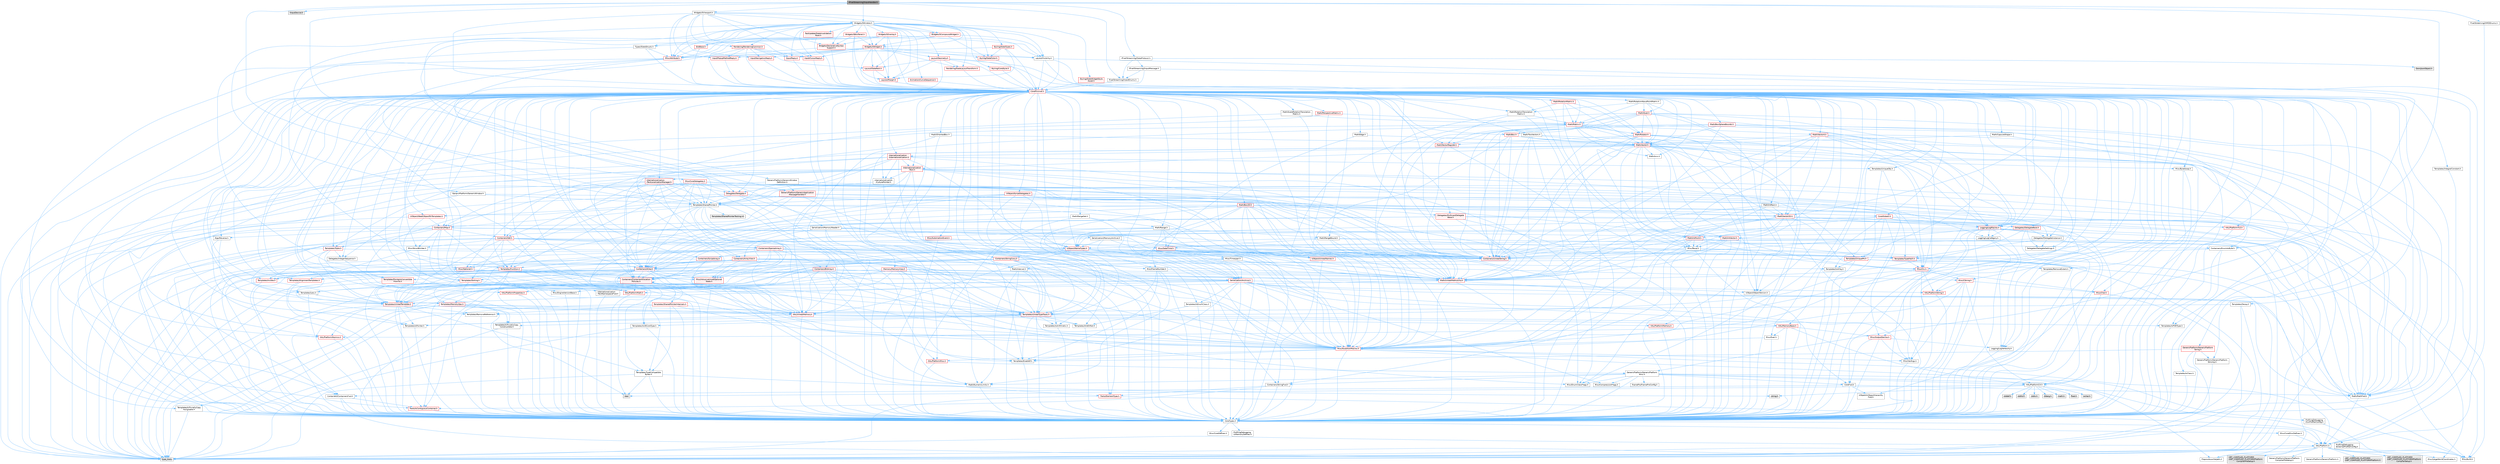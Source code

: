 digraph "IPixelStreaming2InputHandler.h"
{
 // INTERACTIVE_SVG=YES
 // LATEX_PDF_SIZE
  bgcolor="transparent";
  edge [fontname=Helvetica,fontsize=10,labelfontname=Helvetica,labelfontsize=10];
  node [fontname=Helvetica,fontsize=10,shape=box,height=0.2,width=0.4];
  Node1 [id="Node000001",label="IPixelStreaming2InputHandler.h",height=0.2,width=0.4,color="gray40", fillcolor="grey60", style="filled", fontcolor="black",tooltip=" "];
  Node1 -> Node2 [id="edge1_Node000001_Node000002",color="steelblue1",style="solid",tooltip=" "];
  Node2 [id="Node000002",label="GenericPlatform/GenericPlatform\lMisc.h",height=0.2,width=0.4,color="grey40", fillcolor="white", style="filled",URL="$db/d9a/GenericPlatformMisc_8h.html",tooltip=" "];
  Node2 -> Node3 [id="edge2_Node000002_Node000003",color="steelblue1",style="solid",tooltip=" "];
  Node3 [id="Node000003",label="Containers/StringFwd.h",height=0.2,width=0.4,color="grey40", fillcolor="white", style="filled",URL="$df/d37/StringFwd_8h.html",tooltip=" "];
  Node3 -> Node4 [id="edge3_Node000003_Node000004",color="steelblue1",style="solid",tooltip=" "];
  Node4 [id="Node000004",label="CoreTypes.h",height=0.2,width=0.4,color="grey40", fillcolor="white", style="filled",URL="$dc/dec/CoreTypes_8h.html",tooltip=" "];
  Node4 -> Node5 [id="edge4_Node000004_Node000005",color="steelblue1",style="solid",tooltip=" "];
  Node5 [id="Node000005",label="HAL/Platform.h",height=0.2,width=0.4,color="grey40", fillcolor="white", style="filled",URL="$d9/dd0/Platform_8h.html",tooltip=" "];
  Node5 -> Node6 [id="edge5_Node000005_Node000006",color="steelblue1",style="solid",tooltip=" "];
  Node6 [id="Node000006",label="Misc/Build.h",height=0.2,width=0.4,color="grey40", fillcolor="white", style="filled",URL="$d3/dbb/Build_8h.html",tooltip=" "];
  Node5 -> Node7 [id="edge6_Node000005_Node000007",color="steelblue1",style="solid",tooltip=" "];
  Node7 [id="Node000007",label="Misc/LargeWorldCoordinates.h",height=0.2,width=0.4,color="grey40", fillcolor="white", style="filled",URL="$d2/dcb/LargeWorldCoordinates_8h.html",tooltip=" "];
  Node5 -> Node8 [id="edge7_Node000005_Node000008",color="steelblue1",style="solid",tooltip=" "];
  Node8 [id="Node000008",label="type_traits",height=0.2,width=0.4,color="grey60", fillcolor="#E0E0E0", style="filled",tooltip=" "];
  Node5 -> Node9 [id="edge8_Node000005_Node000009",color="steelblue1",style="solid",tooltip=" "];
  Node9 [id="Node000009",label="PreprocessorHelpers.h",height=0.2,width=0.4,color="grey40", fillcolor="white", style="filled",URL="$db/ddb/PreprocessorHelpers_8h.html",tooltip=" "];
  Node5 -> Node10 [id="edge9_Node000005_Node000010",color="steelblue1",style="solid",tooltip=" "];
  Node10 [id="Node000010",label="UBT_COMPILED_PLATFORM\l/UBT_COMPILED_PLATFORMPlatform\lCompilerPreSetup.h",height=0.2,width=0.4,color="grey60", fillcolor="#E0E0E0", style="filled",tooltip=" "];
  Node5 -> Node11 [id="edge10_Node000005_Node000011",color="steelblue1",style="solid",tooltip=" "];
  Node11 [id="Node000011",label="GenericPlatform/GenericPlatform\lCompilerPreSetup.h",height=0.2,width=0.4,color="grey40", fillcolor="white", style="filled",URL="$d9/dc8/GenericPlatformCompilerPreSetup_8h.html",tooltip=" "];
  Node5 -> Node12 [id="edge11_Node000005_Node000012",color="steelblue1",style="solid",tooltip=" "];
  Node12 [id="Node000012",label="GenericPlatform/GenericPlatform.h",height=0.2,width=0.4,color="grey40", fillcolor="white", style="filled",URL="$d6/d84/GenericPlatform_8h.html",tooltip=" "];
  Node5 -> Node13 [id="edge12_Node000005_Node000013",color="steelblue1",style="solid",tooltip=" "];
  Node13 [id="Node000013",label="UBT_COMPILED_PLATFORM\l/UBT_COMPILED_PLATFORMPlatform.h",height=0.2,width=0.4,color="grey60", fillcolor="#E0E0E0", style="filled",tooltip=" "];
  Node5 -> Node14 [id="edge13_Node000005_Node000014",color="steelblue1",style="solid",tooltip=" "];
  Node14 [id="Node000014",label="UBT_COMPILED_PLATFORM\l/UBT_COMPILED_PLATFORMPlatform\lCompilerSetup.h",height=0.2,width=0.4,color="grey60", fillcolor="#E0E0E0", style="filled",tooltip=" "];
  Node4 -> Node15 [id="edge14_Node000004_Node000015",color="steelblue1",style="solid",tooltip=" "];
  Node15 [id="Node000015",label="ProfilingDebugging\l/UMemoryDefines.h",height=0.2,width=0.4,color="grey40", fillcolor="white", style="filled",URL="$d2/da2/UMemoryDefines_8h.html",tooltip=" "];
  Node4 -> Node16 [id="edge15_Node000004_Node000016",color="steelblue1",style="solid",tooltip=" "];
  Node16 [id="Node000016",label="Misc/CoreMiscDefines.h",height=0.2,width=0.4,color="grey40", fillcolor="white", style="filled",URL="$da/d38/CoreMiscDefines_8h.html",tooltip=" "];
  Node16 -> Node5 [id="edge16_Node000016_Node000005",color="steelblue1",style="solid",tooltip=" "];
  Node16 -> Node9 [id="edge17_Node000016_Node000009",color="steelblue1",style="solid",tooltip=" "];
  Node4 -> Node17 [id="edge18_Node000004_Node000017",color="steelblue1",style="solid",tooltip=" "];
  Node17 [id="Node000017",label="Misc/CoreDefines.h",height=0.2,width=0.4,color="grey40", fillcolor="white", style="filled",URL="$d3/dd2/CoreDefines_8h.html",tooltip=" "];
  Node3 -> Node18 [id="edge19_Node000003_Node000018",color="steelblue1",style="solid",tooltip=" "];
  Node18 [id="Node000018",label="Traits/ElementType.h",height=0.2,width=0.4,color="red", fillcolor="#FFF0F0", style="filled",URL="$d5/d4f/ElementType_8h.html",tooltip=" "];
  Node18 -> Node5 [id="edge20_Node000018_Node000005",color="steelblue1",style="solid",tooltip=" "];
  Node18 -> Node8 [id="edge21_Node000018_Node000008",color="steelblue1",style="solid",tooltip=" "];
  Node3 -> Node20 [id="edge22_Node000003_Node000020",color="steelblue1",style="solid",tooltip=" "];
  Node20 [id="Node000020",label="Traits/IsContiguousContainer.h",height=0.2,width=0.4,color="red", fillcolor="#FFF0F0", style="filled",URL="$d5/d3c/IsContiguousContainer_8h.html",tooltip=" "];
  Node20 -> Node4 [id="edge23_Node000020_Node000004",color="steelblue1",style="solid",tooltip=" "];
  Node2 -> Node22 [id="edge24_Node000002_Node000022",color="steelblue1",style="solid",tooltip=" "];
  Node22 [id="Node000022",label="CoreFwd.h",height=0.2,width=0.4,color="grey40", fillcolor="white", style="filled",URL="$d1/d1e/CoreFwd_8h.html",tooltip=" "];
  Node22 -> Node4 [id="edge25_Node000022_Node000004",color="steelblue1",style="solid",tooltip=" "];
  Node22 -> Node23 [id="edge26_Node000022_Node000023",color="steelblue1",style="solid",tooltip=" "];
  Node23 [id="Node000023",label="Containers/ContainersFwd.h",height=0.2,width=0.4,color="grey40", fillcolor="white", style="filled",URL="$d4/d0a/ContainersFwd_8h.html",tooltip=" "];
  Node23 -> Node5 [id="edge27_Node000023_Node000005",color="steelblue1",style="solid",tooltip=" "];
  Node23 -> Node4 [id="edge28_Node000023_Node000004",color="steelblue1",style="solid",tooltip=" "];
  Node23 -> Node20 [id="edge29_Node000023_Node000020",color="steelblue1",style="solid",tooltip=" "];
  Node22 -> Node24 [id="edge30_Node000022_Node000024",color="steelblue1",style="solid",tooltip=" "];
  Node24 [id="Node000024",label="Math/MathFwd.h",height=0.2,width=0.4,color="grey40", fillcolor="white", style="filled",URL="$d2/d10/MathFwd_8h.html",tooltip=" "];
  Node24 -> Node5 [id="edge31_Node000024_Node000005",color="steelblue1",style="solid",tooltip=" "];
  Node22 -> Node25 [id="edge32_Node000022_Node000025",color="steelblue1",style="solid",tooltip=" "];
  Node25 [id="Node000025",label="UObject/UObjectHierarchy\lFwd.h",height=0.2,width=0.4,color="grey40", fillcolor="white", style="filled",URL="$d3/d13/UObjectHierarchyFwd_8h.html",tooltip=" "];
  Node2 -> Node4 [id="edge33_Node000002_Node000004",color="steelblue1",style="solid",tooltip=" "];
  Node2 -> Node26 [id="edge34_Node000002_Node000026",color="steelblue1",style="solid",tooltip=" "];
  Node26 [id="Node000026",label="FramePro/FrameProConfig.h",height=0.2,width=0.4,color="grey40", fillcolor="white", style="filled",URL="$d7/d90/FrameProConfig_8h.html",tooltip=" "];
  Node2 -> Node27 [id="edge35_Node000002_Node000027",color="steelblue1",style="solid",tooltip=" "];
  Node27 [id="Node000027",label="HAL/PlatformCrt.h",height=0.2,width=0.4,color="grey40", fillcolor="white", style="filled",URL="$d8/d75/PlatformCrt_8h.html",tooltip=" "];
  Node27 -> Node28 [id="edge36_Node000027_Node000028",color="steelblue1",style="solid",tooltip=" "];
  Node28 [id="Node000028",label="new",height=0.2,width=0.4,color="grey60", fillcolor="#E0E0E0", style="filled",tooltip=" "];
  Node27 -> Node29 [id="edge37_Node000027_Node000029",color="steelblue1",style="solid",tooltip=" "];
  Node29 [id="Node000029",label="wchar.h",height=0.2,width=0.4,color="grey60", fillcolor="#E0E0E0", style="filled",tooltip=" "];
  Node27 -> Node30 [id="edge38_Node000027_Node000030",color="steelblue1",style="solid",tooltip=" "];
  Node30 [id="Node000030",label="stddef.h",height=0.2,width=0.4,color="grey60", fillcolor="#E0E0E0", style="filled",tooltip=" "];
  Node27 -> Node31 [id="edge39_Node000027_Node000031",color="steelblue1",style="solid",tooltip=" "];
  Node31 [id="Node000031",label="stdlib.h",height=0.2,width=0.4,color="grey60", fillcolor="#E0E0E0", style="filled",tooltip=" "];
  Node27 -> Node32 [id="edge40_Node000027_Node000032",color="steelblue1",style="solid",tooltip=" "];
  Node32 [id="Node000032",label="stdio.h",height=0.2,width=0.4,color="grey60", fillcolor="#E0E0E0", style="filled",tooltip=" "];
  Node27 -> Node33 [id="edge41_Node000027_Node000033",color="steelblue1",style="solid",tooltip=" "];
  Node33 [id="Node000033",label="stdarg.h",height=0.2,width=0.4,color="grey60", fillcolor="#E0E0E0", style="filled",tooltip=" "];
  Node27 -> Node34 [id="edge42_Node000027_Node000034",color="steelblue1",style="solid",tooltip=" "];
  Node34 [id="Node000034",label="math.h",height=0.2,width=0.4,color="grey60", fillcolor="#E0E0E0", style="filled",tooltip=" "];
  Node27 -> Node35 [id="edge43_Node000027_Node000035",color="steelblue1",style="solid",tooltip=" "];
  Node35 [id="Node000035",label="float.h",height=0.2,width=0.4,color="grey60", fillcolor="#E0E0E0", style="filled",tooltip=" "];
  Node27 -> Node36 [id="edge44_Node000027_Node000036",color="steelblue1",style="solid",tooltip=" "];
  Node36 [id="Node000036",label="string.h",height=0.2,width=0.4,color="grey60", fillcolor="#E0E0E0", style="filled",tooltip=" "];
  Node2 -> Node37 [id="edge45_Node000002_Node000037",color="steelblue1",style="solid",tooltip=" "];
  Node37 [id="Node000037",label="Math/NumericLimits.h",height=0.2,width=0.4,color="grey40", fillcolor="white", style="filled",URL="$df/d1b/NumericLimits_8h.html",tooltip=" "];
  Node37 -> Node4 [id="edge46_Node000037_Node000004",color="steelblue1",style="solid",tooltip=" "];
  Node2 -> Node38 [id="edge47_Node000002_Node000038",color="steelblue1",style="solid",tooltip=" "];
  Node38 [id="Node000038",label="Misc/CompressionFlags.h",height=0.2,width=0.4,color="grey40", fillcolor="white", style="filled",URL="$d9/d76/CompressionFlags_8h.html",tooltip=" "];
  Node2 -> Node39 [id="edge48_Node000002_Node000039",color="steelblue1",style="solid",tooltip=" "];
  Node39 [id="Node000039",label="Misc/EnumClassFlags.h",height=0.2,width=0.4,color="grey40", fillcolor="white", style="filled",URL="$d8/de7/EnumClassFlags_8h.html",tooltip=" "];
  Node2 -> Node40 [id="edge49_Node000002_Node000040",color="steelblue1",style="solid",tooltip=" "];
  Node40 [id="Node000040",label="ProfilingDebugging\l/CsvProfilerConfig.h",height=0.2,width=0.4,color="grey40", fillcolor="white", style="filled",URL="$d3/d88/CsvProfilerConfig_8h.html",tooltip=" "];
  Node40 -> Node6 [id="edge50_Node000040_Node000006",color="steelblue1",style="solid",tooltip=" "];
  Node2 -> Node41 [id="edge51_Node000002_Node000041",color="steelblue1",style="solid",tooltip=" "];
  Node41 [id="Node000041",label="ProfilingDebugging\l/ExternalProfilerConfig.h",height=0.2,width=0.4,color="grey40", fillcolor="white", style="filled",URL="$d3/dbb/ExternalProfilerConfig_8h.html",tooltip=" "];
  Node41 -> Node6 [id="edge52_Node000041_Node000006",color="steelblue1",style="solid",tooltip=" "];
  Node1 -> Node42 [id="edge53_Node000001_Node000042",color="steelblue1",style="solid",tooltip=" "];
  Node42 [id="Node000042",label="IInputDevice.h",height=0.2,width=0.4,color="grey60", fillcolor="#E0E0E0", style="filled",tooltip=" "];
  Node1 -> Node43 [id="edge54_Node000001_Node000043",color="steelblue1",style="solid",tooltip=" "];
  Node43 [id="Node000043",label="IPixelStreaming2DataProtocol.h",height=0.2,width=0.4,color="grey40", fillcolor="white", style="filled",URL="$dd/d38/IPixelStreaming2DataProtocol_8h.html",tooltip=" "];
  Node43 -> Node44 [id="edge55_Node000043_Node000044",color="steelblue1",style="solid",tooltip=" "];
  Node44 [id="Node000044",label="IPixelStreaming2InputMessage.h",height=0.2,width=0.4,color="grey40", fillcolor="white", style="filled",URL="$d5/da4/IPixelStreaming2InputMessage_8h.html",tooltip=" "];
  Node44 -> Node45 [id="edge56_Node000044_Node000045",color="steelblue1",style="solid",tooltip=" "];
  Node45 [id="Node000045",label="PixelStreaming2InputEnums.h",height=0.2,width=0.4,color="grey40", fillcolor="white", style="filled",URL="$da/d5c/PixelStreaming2InputEnums_8h.html",tooltip=" "];
  Node45 -> Node46 [id="edge57_Node000045_Node000046",color="steelblue1",style="solid",tooltip=" "];
  Node46 [id="Node000046",label="CoreMinimal.h",height=0.2,width=0.4,color="red", fillcolor="#FFF0F0", style="filled",URL="$d7/d67/CoreMinimal_8h.html",tooltip=" "];
  Node46 -> Node4 [id="edge58_Node000046_Node000004",color="steelblue1",style="solid",tooltip=" "];
  Node46 -> Node22 [id="edge59_Node000046_Node000022",color="steelblue1",style="solid",tooltip=" "];
  Node46 -> Node25 [id="edge60_Node000046_Node000025",color="steelblue1",style="solid",tooltip=" "];
  Node46 -> Node23 [id="edge61_Node000046_Node000023",color="steelblue1",style="solid",tooltip=" "];
  Node46 -> Node47 [id="edge62_Node000046_Node000047",color="steelblue1",style="solid",tooltip=" "];
  Node47 [id="Node000047",label="Misc/VarArgs.h",height=0.2,width=0.4,color="grey40", fillcolor="white", style="filled",URL="$d5/d6f/VarArgs_8h.html",tooltip=" "];
  Node47 -> Node4 [id="edge63_Node000047_Node000004",color="steelblue1",style="solid",tooltip=" "];
  Node46 -> Node48 [id="edge64_Node000046_Node000048",color="steelblue1",style="solid",tooltip=" "];
  Node48 [id="Node000048",label="Logging/LogVerbosity.h",height=0.2,width=0.4,color="grey40", fillcolor="white", style="filled",URL="$d2/d8f/LogVerbosity_8h.html",tooltip=" "];
  Node48 -> Node4 [id="edge65_Node000048_Node000004",color="steelblue1",style="solid",tooltip=" "];
  Node46 -> Node49 [id="edge66_Node000046_Node000049",color="steelblue1",style="solid",tooltip=" "];
  Node49 [id="Node000049",label="Misc/OutputDevice.h",height=0.2,width=0.4,color="red", fillcolor="#FFF0F0", style="filled",URL="$d7/d32/OutputDevice_8h.html",tooltip=" "];
  Node49 -> Node22 [id="edge67_Node000049_Node000022",color="steelblue1",style="solid",tooltip=" "];
  Node49 -> Node4 [id="edge68_Node000049_Node000004",color="steelblue1",style="solid",tooltip=" "];
  Node49 -> Node48 [id="edge69_Node000049_Node000048",color="steelblue1",style="solid",tooltip=" "];
  Node49 -> Node47 [id="edge70_Node000049_Node000047",color="steelblue1",style="solid",tooltip=" "];
  Node46 -> Node27 [id="edge71_Node000046_Node000027",color="steelblue1",style="solid",tooltip=" "];
  Node46 -> Node55 [id="edge72_Node000046_Node000055",color="steelblue1",style="solid",tooltip=" "];
  Node55 [id="Node000055",label="HAL/PlatformMisc.h",height=0.2,width=0.4,color="red", fillcolor="#FFF0F0", style="filled",URL="$d0/df5/PlatformMisc_8h.html",tooltip=" "];
  Node55 -> Node4 [id="edge73_Node000055_Node000004",color="steelblue1",style="solid",tooltip=" "];
  Node55 -> Node2 [id="edge74_Node000055_Node000002",color="steelblue1",style="solid",tooltip=" "];
  Node46 -> Node65 [id="edge75_Node000046_Node000065",color="steelblue1",style="solid",tooltip=" "];
  Node65 [id="Node000065",label="Misc/AssertionMacros.h",height=0.2,width=0.4,color="red", fillcolor="#FFF0F0", style="filled",URL="$d0/dfa/AssertionMacros_8h.html",tooltip=" "];
  Node65 -> Node4 [id="edge76_Node000065_Node000004",color="steelblue1",style="solid",tooltip=" "];
  Node65 -> Node5 [id="edge77_Node000065_Node000005",color="steelblue1",style="solid",tooltip=" "];
  Node65 -> Node55 [id="edge78_Node000065_Node000055",color="steelblue1",style="solid",tooltip=" "];
  Node65 -> Node9 [id="edge79_Node000065_Node000009",color="steelblue1",style="solid",tooltip=" "];
  Node65 -> Node66 [id="edge80_Node000065_Node000066",color="steelblue1",style="solid",tooltip=" "];
  Node66 [id="Node000066",label="Templates/EnableIf.h",height=0.2,width=0.4,color="grey40", fillcolor="white", style="filled",URL="$d7/d60/EnableIf_8h.html",tooltip=" "];
  Node66 -> Node4 [id="edge81_Node000066_Node000004",color="steelblue1",style="solid",tooltip=" "];
  Node65 -> Node47 [id="edge82_Node000065_Node000047",color="steelblue1",style="solid",tooltip=" "];
  Node46 -> Node74 [id="edge83_Node000046_Node000074",color="steelblue1",style="solid",tooltip=" "];
  Node74 [id="Node000074",label="Templates/IsPointer.h",height=0.2,width=0.4,color="grey40", fillcolor="white", style="filled",URL="$d7/d05/IsPointer_8h.html",tooltip=" "];
  Node74 -> Node4 [id="edge84_Node000074_Node000004",color="steelblue1",style="solid",tooltip=" "];
  Node46 -> Node75 [id="edge85_Node000046_Node000075",color="steelblue1",style="solid",tooltip=" "];
  Node75 [id="Node000075",label="HAL/PlatformMemory.h",height=0.2,width=0.4,color="red", fillcolor="#FFF0F0", style="filled",URL="$de/d68/PlatformMemory_8h.html",tooltip=" "];
  Node75 -> Node4 [id="edge86_Node000075_Node000004",color="steelblue1",style="solid",tooltip=" "];
  Node46 -> Node58 [id="edge87_Node000046_Node000058",color="steelblue1",style="solid",tooltip=" "];
  Node58 [id="Node000058",label="HAL/PlatformAtomics.h",height=0.2,width=0.4,color="red", fillcolor="#FFF0F0", style="filled",URL="$d3/d36/PlatformAtomics_8h.html",tooltip=" "];
  Node58 -> Node4 [id="edge88_Node000058_Node000004",color="steelblue1",style="solid",tooltip=" "];
  Node46 -> Node80 [id="edge89_Node000046_Node000080",color="steelblue1",style="solid",tooltip=" "];
  Node80 [id="Node000080",label="Misc/Exec.h",height=0.2,width=0.4,color="grey40", fillcolor="white", style="filled",URL="$de/ddb/Exec_8h.html",tooltip=" "];
  Node80 -> Node4 [id="edge90_Node000080_Node000004",color="steelblue1",style="solid",tooltip=" "];
  Node80 -> Node65 [id="edge91_Node000080_Node000065",color="steelblue1",style="solid",tooltip=" "];
  Node46 -> Node81 [id="edge92_Node000046_Node000081",color="steelblue1",style="solid",tooltip=" "];
  Node81 [id="Node000081",label="HAL/MemoryBase.h",height=0.2,width=0.4,color="red", fillcolor="#FFF0F0", style="filled",URL="$d6/d9f/MemoryBase_8h.html",tooltip=" "];
  Node81 -> Node4 [id="edge93_Node000081_Node000004",color="steelblue1",style="solid",tooltip=" "];
  Node81 -> Node58 [id="edge94_Node000081_Node000058",color="steelblue1",style="solid",tooltip=" "];
  Node81 -> Node27 [id="edge95_Node000081_Node000027",color="steelblue1",style="solid",tooltip=" "];
  Node81 -> Node80 [id="edge96_Node000081_Node000080",color="steelblue1",style="solid",tooltip=" "];
  Node81 -> Node49 [id="edge97_Node000081_Node000049",color="steelblue1",style="solid",tooltip=" "];
  Node46 -> Node91 [id="edge98_Node000046_Node000091",color="steelblue1",style="solid",tooltip=" "];
  Node91 [id="Node000091",label="HAL/UnrealMemory.h",height=0.2,width=0.4,color="red", fillcolor="#FFF0F0", style="filled",URL="$d9/d96/UnrealMemory_8h.html",tooltip=" "];
  Node91 -> Node4 [id="edge99_Node000091_Node000004",color="steelblue1",style="solid",tooltip=" "];
  Node91 -> Node81 [id="edge100_Node000091_Node000081",color="steelblue1",style="solid",tooltip=" "];
  Node91 -> Node75 [id="edge101_Node000091_Node000075",color="steelblue1",style="solid",tooltip=" "];
  Node91 -> Node74 [id="edge102_Node000091_Node000074",color="steelblue1",style="solid",tooltip=" "];
  Node46 -> Node93 [id="edge103_Node000046_Node000093",color="steelblue1",style="solid",tooltip=" "];
  Node93 [id="Node000093",label="Templates/IsArithmetic.h",height=0.2,width=0.4,color="grey40", fillcolor="white", style="filled",URL="$d2/d5d/IsArithmetic_8h.html",tooltip=" "];
  Node93 -> Node4 [id="edge104_Node000093_Node000004",color="steelblue1",style="solid",tooltip=" "];
  Node46 -> Node87 [id="edge105_Node000046_Node000087",color="steelblue1",style="solid",tooltip=" "];
  Node87 [id="Node000087",label="Templates/AndOrNot.h",height=0.2,width=0.4,color="grey40", fillcolor="white", style="filled",URL="$db/d0a/AndOrNot_8h.html",tooltip=" "];
  Node87 -> Node4 [id="edge106_Node000087_Node000004",color="steelblue1",style="solid",tooltip=" "];
  Node46 -> Node94 [id="edge107_Node000046_Node000094",color="steelblue1",style="solid",tooltip=" "];
  Node94 [id="Node000094",label="Templates/IsPODType.h",height=0.2,width=0.4,color="grey40", fillcolor="white", style="filled",URL="$d7/db1/IsPODType_8h.html",tooltip=" "];
  Node94 -> Node4 [id="edge108_Node000094_Node000004",color="steelblue1",style="solid",tooltip=" "];
  Node46 -> Node95 [id="edge109_Node000046_Node000095",color="steelblue1",style="solid",tooltip=" "];
  Node95 [id="Node000095",label="Templates/IsUECoreType.h",height=0.2,width=0.4,color="grey40", fillcolor="white", style="filled",URL="$d1/db8/IsUECoreType_8h.html",tooltip=" "];
  Node95 -> Node4 [id="edge110_Node000095_Node000004",color="steelblue1",style="solid",tooltip=" "];
  Node95 -> Node8 [id="edge111_Node000095_Node000008",color="steelblue1",style="solid",tooltip=" "];
  Node46 -> Node88 [id="edge112_Node000046_Node000088",color="steelblue1",style="solid",tooltip=" "];
  Node88 [id="Node000088",label="Templates/IsTriviallyCopy\lConstructible.h",height=0.2,width=0.4,color="grey40", fillcolor="white", style="filled",URL="$d3/d78/IsTriviallyCopyConstructible_8h.html",tooltip=" "];
  Node88 -> Node4 [id="edge113_Node000088_Node000004",color="steelblue1",style="solid",tooltip=" "];
  Node88 -> Node8 [id="edge114_Node000088_Node000008",color="steelblue1",style="solid",tooltip=" "];
  Node46 -> Node96 [id="edge115_Node000046_Node000096",color="steelblue1",style="solid",tooltip=" "];
  Node96 [id="Node000096",label="Templates/UnrealTypeTraits.h",height=0.2,width=0.4,color="red", fillcolor="#FFF0F0", style="filled",URL="$d2/d2d/UnrealTypeTraits_8h.html",tooltip=" "];
  Node96 -> Node4 [id="edge116_Node000096_Node000004",color="steelblue1",style="solid",tooltip=" "];
  Node96 -> Node74 [id="edge117_Node000096_Node000074",color="steelblue1",style="solid",tooltip=" "];
  Node96 -> Node65 [id="edge118_Node000096_Node000065",color="steelblue1",style="solid",tooltip=" "];
  Node96 -> Node87 [id="edge119_Node000096_Node000087",color="steelblue1",style="solid",tooltip=" "];
  Node96 -> Node66 [id="edge120_Node000096_Node000066",color="steelblue1",style="solid",tooltip=" "];
  Node96 -> Node93 [id="edge121_Node000096_Node000093",color="steelblue1",style="solid",tooltip=" "];
  Node96 -> Node94 [id="edge122_Node000096_Node000094",color="steelblue1",style="solid",tooltip=" "];
  Node96 -> Node95 [id="edge123_Node000096_Node000095",color="steelblue1",style="solid",tooltip=" "];
  Node96 -> Node88 [id="edge124_Node000096_Node000088",color="steelblue1",style="solid",tooltip=" "];
  Node46 -> Node66 [id="edge125_Node000046_Node000066",color="steelblue1",style="solid",tooltip=" "];
  Node46 -> Node98 [id="edge126_Node000046_Node000098",color="steelblue1",style="solid",tooltip=" "];
  Node98 [id="Node000098",label="Templates/RemoveReference.h",height=0.2,width=0.4,color="grey40", fillcolor="white", style="filled",URL="$da/dbe/RemoveReference_8h.html",tooltip=" "];
  Node98 -> Node4 [id="edge127_Node000098_Node000004",color="steelblue1",style="solid",tooltip=" "];
  Node46 -> Node99 [id="edge128_Node000046_Node000099",color="steelblue1",style="solid",tooltip=" "];
  Node99 [id="Node000099",label="Templates/IntegralConstant.h",height=0.2,width=0.4,color="grey40", fillcolor="white", style="filled",URL="$db/d1b/IntegralConstant_8h.html",tooltip=" "];
  Node99 -> Node4 [id="edge129_Node000099_Node000004",color="steelblue1",style="solid",tooltip=" "];
  Node46 -> Node100 [id="edge130_Node000046_Node000100",color="steelblue1",style="solid",tooltip=" "];
  Node100 [id="Node000100",label="Templates/IsClass.h",height=0.2,width=0.4,color="grey40", fillcolor="white", style="filled",URL="$db/dcb/IsClass_8h.html",tooltip=" "];
  Node100 -> Node4 [id="edge131_Node000100_Node000004",color="steelblue1",style="solid",tooltip=" "];
  Node46 -> Node101 [id="edge132_Node000046_Node000101",color="steelblue1",style="solid",tooltip=" "];
  Node101 [id="Node000101",label="Templates/TypeCompatible\lBytes.h",height=0.2,width=0.4,color="grey40", fillcolor="white", style="filled",URL="$df/d0a/TypeCompatibleBytes_8h.html",tooltip=" "];
  Node101 -> Node4 [id="edge133_Node000101_Node000004",color="steelblue1",style="solid",tooltip=" "];
  Node101 -> Node36 [id="edge134_Node000101_Node000036",color="steelblue1",style="solid",tooltip=" "];
  Node101 -> Node28 [id="edge135_Node000101_Node000028",color="steelblue1",style="solid",tooltip=" "];
  Node101 -> Node8 [id="edge136_Node000101_Node000008",color="steelblue1",style="solid",tooltip=" "];
  Node46 -> Node20 [id="edge137_Node000046_Node000020",color="steelblue1",style="solid",tooltip=" "];
  Node46 -> Node102 [id="edge138_Node000046_Node000102",color="steelblue1",style="solid",tooltip=" "];
  Node102 [id="Node000102",label="Templates/UnrealTemplate.h",height=0.2,width=0.4,color="red", fillcolor="#FFF0F0", style="filled",URL="$d4/d24/UnrealTemplate_8h.html",tooltip=" "];
  Node102 -> Node4 [id="edge139_Node000102_Node000004",color="steelblue1",style="solid",tooltip=" "];
  Node102 -> Node74 [id="edge140_Node000102_Node000074",color="steelblue1",style="solid",tooltip=" "];
  Node102 -> Node91 [id="edge141_Node000102_Node000091",color="steelblue1",style="solid",tooltip=" "];
  Node102 -> Node96 [id="edge142_Node000102_Node000096",color="steelblue1",style="solid",tooltip=" "];
  Node102 -> Node98 [id="edge143_Node000102_Node000098",color="steelblue1",style="solid",tooltip=" "];
  Node102 -> Node101 [id="edge144_Node000102_Node000101",color="steelblue1",style="solid",tooltip=" "];
  Node102 -> Node20 [id="edge145_Node000102_Node000020",color="steelblue1",style="solid",tooltip=" "];
  Node102 -> Node8 [id="edge146_Node000102_Node000008",color="steelblue1",style="solid",tooltip=" "];
  Node46 -> Node37 [id="edge147_Node000046_Node000037",color="steelblue1",style="solid",tooltip=" "];
  Node46 -> Node106 [id="edge148_Node000046_Node000106",color="steelblue1",style="solid",tooltip=" "];
  Node106 [id="Node000106",label="HAL/PlatformMath.h",height=0.2,width=0.4,color="red", fillcolor="#FFF0F0", style="filled",URL="$dc/d53/PlatformMath_8h.html",tooltip=" "];
  Node106 -> Node4 [id="edge149_Node000106_Node000004",color="steelblue1",style="solid",tooltip=" "];
  Node46 -> Node89 [id="edge150_Node000046_Node000089",color="steelblue1",style="solid",tooltip=" "];
  Node89 [id="Node000089",label="Templates/IsTriviallyCopy\lAssignable.h",height=0.2,width=0.4,color="grey40", fillcolor="white", style="filled",URL="$d2/df2/IsTriviallyCopyAssignable_8h.html",tooltip=" "];
  Node89 -> Node4 [id="edge151_Node000089_Node000004",color="steelblue1",style="solid",tooltip=" "];
  Node89 -> Node8 [id="edge152_Node000089_Node000008",color="steelblue1",style="solid",tooltip=" "];
  Node46 -> Node114 [id="edge153_Node000046_Node000114",color="steelblue1",style="solid",tooltip=" "];
  Node114 [id="Node000114",label="Templates/MemoryOps.h",height=0.2,width=0.4,color="red", fillcolor="#FFF0F0", style="filled",URL="$db/dea/MemoryOps_8h.html",tooltip=" "];
  Node114 -> Node4 [id="edge154_Node000114_Node000004",color="steelblue1",style="solid",tooltip=" "];
  Node114 -> Node91 [id="edge155_Node000114_Node000091",color="steelblue1",style="solid",tooltip=" "];
  Node114 -> Node89 [id="edge156_Node000114_Node000089",color="steelblue1",style="solid",tooltip=" "];
  Node114 -> Node88 [id="edge157_Node000114_Node000088",color="steelblue1",style="solid",tooltip=" "];
  Node114 -> Node96 [id="edge158_Node000114_Node000096",color="steelblue1",style="solid",tooltip=" "];
  Node114 -> Node28 [id="edge159_Node000114_Node000028",color="steelblue1",style="solid",tooltip=" "];
  Node114 -> Node8 [id="edge160_Node000114_Node000008",color="steelblue1",style="solid",tooltip=" "];
  Node46 -> Node115 [id="edge161_Node000046_Node000115",color="steelblue1",style="solid",tooltip=" "];
  Node115 [id="Node000115",label="Containers/ContainerAllocation\lPolicies.h",height=0.2,width=0.4,color="red", fillcolor="#FFF0F0", style="filled",URL="$d7/dff/ContainerAllocationPolicies_8h.html",tooltip=" "];
  Node115 -> Node4 [id="edge162_Node000115_Node000004",color="steelblue1",style="solid",tooltip=" "];
  Node115 -> Node115 [id="edge163_Node000115_Node000115",color="steelblue1",style="solid",tooltip=" "];
  Node115 -> Node106 [id="edge164_Node000115_Node000106",color="steelblue1",style="solid",tooltip=" "];
  Node115 -> Node91 [id="edge165_Node000115_Node000091",color="steelblue1",style="solid",tooltip=" "];
  Node115 -> Node37 [id="edge166_Node000115_Node000037",color="steelblue1",style="solid",tooltip=" "];
  Node115 -> Node65 [id="edge167_Node000115_Node000065",color="steelblue1",style="solid",tooltip=" "];
  Node115 -> Node114 [id="edge168_Node000115_Node000114",color="steelblue1",style="solid",tooltip=" "];
  Node115 -> Node101 [id="edge169_Node000115_Node000101",color="steelblue1",style="solid",tooltip=" "];
  Node115 -> Node8 [id="edge170_Node000115_Node000008",color="steelblue1",style="solid",tooltip=" "];
  Node46 -> Node118 [id="edge171_Node000046_Node000118",color="steelblue1",style="solid",tooltip=" "];
  Node118 [id="Node000118",label="Templates/IsEnumClass.h",height=0.2,width=0.4,color="grey40", fillcolor="white", style="filled",URL="$d7/d15/IsEnumClass_8h.html",tooltip=" "];
  Node118 -> Node4 [id="edge172_Node000118_Node000004",color="steelblue1",style="solid",tooltip=" "];
  Node118 -> Node87 [id="edge173_Node000118_Node000087",color="steelblue1",style="solid",tooltip=" "];
  Node46 -> Node119 [id="edge174_Node000046_Node000119",color="steelblue1",style="solid",tooltip=" "];
  Node119 [id="Node000119",label="HAL/PlatformProperties.h",height=0.2,width=0.4,color="red", fillcolor="#FFF0F0", style="filled",URL="$d9/db0/PlatformProperties_8h.html",tooltip=" "];
  Node119 -> Node4 [id="edge175_Node000119_Node000004",color="steelblue1",style="solid",tooltip=" "];
  Node46 -> Node122 [id="edge176_Node000046_Node000122",color="steelblue1",style="solid",tooltip=" "];
  Node122 [id="Node000122",label="Misc/EngineVersionBase.h",height=0.2,width=0.4,color="grey40", fillcolor="white", style="filled",URL="$d5/d2b/EngineVersionBase_8h.html",tooltip=" "];
  Node122 -> Node4 [id="edge177_Node000122_Node000004",color="steelblue1",style="solid",tooltip=" "];
  Node46 -> Node123 [id="edge178_Node000046_Node000123",color="steelblue1",style="solid",tooltip=" "];
  Node123 [id="Node000123",label="Internationalization\l/TextNamespaceFwd.h",height=0.2,width=0.4,color="grey40", fillcolor="white", style="filled",URL="$d8/d97/TextNamespaceFwd_8h.html",tooltip=" "];
  Node123 -> Node4 [id="edge179_Node000123_Node000004",color="steelblue1",style="solid",tooltip=" "];
  Node46 -> Node124 [id="edge180_Node000046_Node000124",color="steelblue1",style="solid",tooltip=" "];
  Node124 [id="Node000124",label="Serialization/Archive.h",height=0.2,width=0.4,color="red", fillcolor="#FFF0F0", style="filled",URL="$d7/d3b/Archive_8h.html",tooltip=" "];
  Node124 -> Node22 [id="edge181_Node000124_Node000022",color="steelblue1",style="solid",tooltip=" "];
  Node124 -> Node4 [id="edge182_Node000124_Node000004",color="steelblue1",style="solid",tooltip=" "];
  Node124 -> Node119 [id="edge183_Node000124_Node000119",color="steelblue1",style="solid",tooltip=" "];
  Node124 -> Node123 [id="edge184_Node000124_Node000123",color="steelblue1",style="solid",tooltip=" "];
  Node124 -> Node24 [id="edge185_Node000124_Node000024",color="steelblue1",style="solid",tooltip=" "];
  Node124 -> Node65 [id="edge186_Node000124_Node000065",color="steelblue1",style="solid",tooltip=" "];
  Node124 -> Node6 [id="edge187_Node000124_Node000006",color="steelblue1",style="solid",tooltip=" "];
  Node124 -> Node38 [id="edge188_Node000124_Node000038",color="steelblue1",style="solid",tooltip=" "];
  Node124 -> Node122 [id="edge189_Node000124_Node000122",color="steelblue1",style="solid",tooltip=" "];
  Node124 -> Node47 [id="edge190_Node000124_Node000047",color="steelblue1",style="solid",tooltip=" "];
  Node124 -> Node66 [id="edge191_Node000124_Node000066",color="steelblue1",style="solid",tooltip=" "];
  Node124 -> Node118 [id="edge192_Node000124_Node000118",color="steelblue1",style="solid",tooltip=" "];
  Node124 -> Node102 [id="edge193_Node000124_Node000102",color="steelblue1",style="solid",tooltip=" "];
  Node124 -> Node127 [id="edge194_Node000124_Node000127",color="steelblue1",style="solid",tooltip=" "];
  Node127 [id="Node000127",label="UObject/ObjectVersion.h",height=0.2,width=0.4,color="grey40", fillcolor="white", style="filled",URL="$da/d63/ObjectVersion_8h.html",tooltip=" "];
  Node127 -> Node4 [id="edge195_Node000127_Node000004",color="steelblue1",style="solid",tooltip=" "];
  Node46 -> Node128 [id="edge196_Node000046_Node000128",color="steelblue1",style="solid",tooltip=" "];
  Node128 [id="Node000128",label="Templates/Less.h",height=0.2,width=0.4,color="grey40", fillcolor="white", style="filled",URL="$de/dc8/Less_8h.html",tooltip=" "];
  Node128 -> Node4 [id="edge197_Node000128_Node000004",color="steelblue1",style="solid",tooltip=" "];
  Node128 -> Node102 [id="edge198_Node000128_Node000102",color="steelblue1",style="solid",tooltip=" "];
  Node46 -> Node129 [id="edge199_Node000046_Node000129",color="steelblue1",style="solid",tooltip=" "];
  Node129 [id="Node000129",label="Templates/Sorting.h",height=0.2,width=0.4,color="red", fillcolor="#FFF0F0", style="filled",URL="$d3/d9e/Sorting_8h.html",tooltip=" "];
  Node129 -> Node4 [id="edge200_Node000129_Node000004",color="steelblue1",style="solid",tooltip=" "];
  Node129 -> Node106 [id="edge201_Node000129_Node000106",color="steelblue1",style="solid",tooltip=" "];
  Node129 -> Node128 [id="edge202_Node000129_Node000128",color="steelblue1",style="solid",tooltip=" "];
  Node46 -> Node140 [id="edge203_Node000046_Node000140",color="steelblue1",style="solid",tooltip=" "];
  Node140 [id="Node000140",label="Misc/Char.h",height=0.2,width=0.4,color="red", fillcolor="#FFF0F0", style="filled",URL="$d0/d58/Char_8h.html",tooltip=" "];
  Node140 -> Node4 [id="edge204_Node000140_Node000004",color="steelblue1",style="solid",tooltip=" "];
  Node140 -> Node8 [id="edge205_Node000140_Node000008",color="steelblue1",style="solid",tooltip=" "];
  Node46 -> Node143 [id="edge206_Node000046_Node000143",color="steelblue1",style="solid",tooltip=" "];
  Node143 [id="Node000143",label="GenericPlatform/GenericPlatform\lStricmp.h",height=0.2,width=0.4,color="grey40", fillcolor="white", style="filled",URL="$d2/d86/GenericPlatformStricmp_8h.html",tooltip=" "];
  Node143 -> Node4 [id="edge207_Node000143_Node000004",color="steelblue1",style="solid",tooltip=" "];
  Node46 -> Node144 [id="edge208_Node000046_Node000144",color="steelblue1",style="solid",tooltip=" "];
  Node144 [id="Node000144",label="GenericPlatform/GenericPlatform\lString.h",height=0.2,width=0.4,color="red", fillcolor="#FFF0F0", style="filled",URL="$dd/d20/GenericPlatformString_8h.html",tooltip=" "];
  Node144 -> Node4 [id="edge209_Node000144_Node000004",color="steelblue1",style="solid",tooltip=" "];
  Node144 -> Node143 [id="edge210_Node000144_Node000143",color="steelblue1",style="solid",tooltip=" "];
  Node144 -> Node66 [id="edge211_Node000144_Node000066",color="steelblue1",style="solid",tooltip=" "];
  Node144 -> Node8 [id="edge212_Node000144_Node000008",color="steelblue1",style="solid",tooltip=" "];
  Node46 -> Node77 [id="edge213_Node000046_Node000077",color="steelblue1",style="solid",tooltip=" "];
  Node77 [id="Node000077",label="HAL/PlatformString.h",height=0.2,width=0.4,color="red", fillcolor="#FFF0F0", style="filled",URL="$db/db5/PlatformString_8h.html",tooltip=" "];
  Node77 -> Node4 [id="edge214_Node000077_Node000004",color="steelblue1",style="solid",tooltip=" "];
  Node46 -> Node147 [id="edge215_Node000046_Node000147",color="steelblue1",style="solid",tooltip=" "];
  Node147 [id="Node000147",label="Misc/CString.h",height=0.2,width=0.4,color="red", fillcolor="#FFF0F0", style="filled",URL="$d2/d49/CString_8h.html",tooltip=" "];
  Node147 -> Node4 [id="edge216_Node000147_Node000004",color="steelblue1",style="solid",tooltip=" "];
  Node147 -> Node27 [id="edge217_Node000147_Node000027",color="steelblue1",style="solid",tooltip=" "];
  Node147 -> Node77 [id="edge218_Node000147_Node000077",color="steelblue1",style="solid",tooltip=" "];
  Node147 -> Node65 [id="edge219_Node000147_Node000065",color="steelblue1",style="solid",tooltip=" "];
  Node147 -> Node140 [id="edge220_Node000147_Node000140",color="steelblue1",style="solid",tooltip=" "];
  Node147 -> Node47 [id="edge221_Node000147_Node000047",color="steelblue1",style="solid",tooltip=" "];
  Node46 -> Node148 [id="edge222_Node000046_Node000148",color="steelblue1",style="solid",tooltip=" "];
  Node148 [id="Node000148",label="Misc/Crc.h",height=0.2,width=0.4,color="red", fillcolor="#FFF0F0", style="filled",URL="$d4/dd2/Crc_8h.html",tooltip=" "];
  Node148 -> Node4 [id="edge223_Node000148_Node000004",color="steelblue1",style="solid",tooltip=" "];
  Node148 -> Node77 [id="edge224_Node000148_Node000077",color="steelblue1",style="solid",tooltip=" "];
  Node148 -> Node65 [id="edge225_Node000148_Node000065",color="steelblue1",style="solid",tooltip=" "];
  Node148 -> Node147 [id="edge226_Node000148_Node000147",color="steelblue1",style="solid",tooltip=" "];
  Node148 -> Node140 [id="edge227_Node000148_Node000140",color="steelblue1",style="solid",tooltip=" "];
  Node148 -> Node96 [id="edge228_Node000148_Node000096",color="steelblue1",style="solid",tooltip=" "];
  Node46 -> Node139 [id="edge229_Node000046_Node000139",color="steelblue1",style="solid",tooltip=" "];
  Node139 [id="Node000139",label="Math/UnrealMathUtility.h",height=0.2,width=0.4,color="red", fillcolor="#FFF0F0", style="filled",URL="$db/db8/UnrealMathUtility_8h.html",tooltip=" "];
  Node139 -> Node4 [id="edge230_Node000139_Node000004",color="steelblue1",style="solid",tooltip=" "];
  Node139 -> Node65 [id="edge231_Node000139_Node000065",color="steelblue1",style="solid",tooltip=" "];
  Node139 -> Node106 [id="edge232_Node000139_Node000106",color="steelblue1",style="solid",tooltip=" "];
  Node139 -> Node24 [id="edge233_Node000139_Node000024",color="steelblue1",style="solid",tooltip=" "];
  Node46 -> Node149 [id="edge234_Node000046_Node000149",color="steelblue1",style="solid",tooltip=" "];
  Node149 [id="Node000149",label="Containers/UnrealString.h",height=0.2,width=0.4,color="red", fillcolor="#FFF0F0", style="filled",URL="$d5/dba/UnrealString_8h.html",tooltip=" "];
  Node46 -> Node153 [id="edge235_Node000046_Node000153",color="steelblue1",style="solid",tooltip=" "];
  Node153 [id="Node000153",label="Containers/Array.h",height=0.2,width=0.4,color="red", fillcolor="#FFF0F0", style="filled",URL="$df/dd0/Array_8h.html",tooltip=" "];
  Node153 -> Node4 [id="edge236_Node000153_Node000004",color="steelblue1",style="solid",tooltip=" "];
  Node153 -> Node65 [id="edge237_Node000153_Node000065",color="steelblue1",style="solid",tooltip=" "];
  Node153 -> Node154 [id="edge238_Node000153_Node000154",color="steelblue1",style="solid",tooltip=" "];
  Node154 [id="Node000154",label="Misc/IntrusiveUnsetOptional\lState.h",height=0.2,width=0.4,color="red", fillcolor="#FFF0F0", style="filled",URL="$d2/d0a/IntrusiveUnsetOptionalState_8h.html",tooltip=" "];
  Node153 -> Node91 [id="edge239_Node000153_Node000091",color="steelblue1",style="solid",tooltip=" "];
  Node153 -> Node96 [id="edge240_Node000153_Node000096",color="steelblue1",style="solid",tooltip=" "];
  Node153 -> Node102 [id="edge241_Node000153_Node000102",color="steelblue1",style="solid",tooltip=" "];
  Node153 -> Node115 [id="edge242_Node000153_Node000115",color="steelblue1",style="solid",tooltip=" "];
  Node153 -> Node124 [id="edge243_Node000153_Node000124",color="steelblue1",style="solid",tooltip=" "];
  Node153 -> Node132 [id="edge244_Node000153_Node000132",color="steelblue1",style="solid",tooltip=" "];
  Node132 [id="Node000132",label="Templates/Invoke.h",height=0.2,width=0.4,color="red", fillcolor="#FFF0F0", style="filled",URL="$d7/deb/Invoke_8h.html",tooltip=" "];
  Node132 -> Node4 [id="edge245_Node000132_Node000004",color="steelblue1",style="solid",tooltip=" "];
  Node132 -> Node102 [id="edge246_Node000132_Node000102",color="steelblue1",style="solid",tooltip=" "];
  Node132 -> Node8 [id="edge247_Node000132_Node000008",color="steelblue1",style="solid",tooltip=" "];
  Node153 -> Node128 [id="edge248_Node000153_Node000128",color="steelblue1",style="solid",tooltip=" "];
  Node153 -> Node129 [id="edge249_Node000153_Node000129",color="steelblue1",style="solid",tooltip=" "];
  Node153 -> Node176 [id="edge250_Node000153_Node000176",color="steelblue1",style="solid",tooltip=" "];
  Node176 [id="Node000176",label="Templates/AlignmentTemplates.h",height=0.2,width=0.4,color="red", fillcolor="#FFF0F0", style="filled",URL="$dd/d32/AlignmentTemplates_8h.html",tooltip=" "];
  Node176 -> Node4 [id="edge251_Node000176_Node000004",color="steelblue1",style="solid",tooltip=" "];
  Node176 -> Node74 [id="edge252_Node000176_Node000074",color="steelblue1",style="solid",tooltip=" "];
  Node153 -> Node18 [id="edge253_Node000153_Node000018",color="steelblue1",style="solid",tooltip=" "];
  Node153 -> Node8 [id="edge254_Node000153_Node000008",color="steelblue1",style="solid",tooltip=" "];
  Node46 -> Node177 [id="edge255_Node000046_Node000177",color="steelblue1",style="solid",tooltip=" "];
  Node177 [id="Node000177",label="Misc/FrameNumber.h",height=0.2,width=0.4,color="grey40", fillcolor="white", style="filled",URL="$dd/dbd/FrameNumber_8h.html",tooltip=" "];
  Node177 -> Node4 [id="edge256_Node000177_Node000004",color="steelblue1",style="solid",tooltip=" "];
  Node177 -> Node37 [id="edge257_Node000177_Node000037",color="steelblue1",style="solid",tooltip=" "];
  Node177 -> Node139 [id="edge258_Node000177_Node000139",color="steelblue1",style="solid",tooltip=" "];
  Node177 -> Node66 [id="edge259_Node000177_Node000066",color="steelblue1",style="solid",tooltip=" "];
  Node177 -> Node96 [id="edge260_Node000177_Node000096",color="steelblue1",style="solid",tooltip=" "];
  Node46 -> Node178 [id="edge261_Node000046_Node000178",color="steelblue1",style="solid",tooltip=" "];
  Node178 [id="Node000178",label="Misc/Timespan.h",height=0.2,width=0.4,color="grey40", fillcolor="white", style="filled",URL="$da/dd9/Timespan_8h.html",tooltip=" "];
  Node178 -> Node4 [id="edge262_Node000178_Node000004",color="steelblue1",style="solid",tooltip=" "];
  Node178 -> Node179 [id="edge263_Node000178_Node000179",color="steelblue1",style="solid",tooltip=" "];
  Node179 [id="Node000179",label="Math/Interval.h",height=0.2,width=0.4,color="grey40", fillcolor="white", style="filled",URL="$d1/d55/Interval_8h.html",tooltip=" "];
  Node179 -> Node4 [id="edge264_Node000179_Node000004",color="steelblue1",style="solid",tooltip=" "];
  Node179 -> Node93 [id="edge265_Node000179_Node000093",color="steelblue1",style="solid",tooltip=" "];
  Node179 -> Node96 [id="edge266_Node000179_Node000096",color="steelblue1",style="solid",tooltip=" "];
  Node179 -> Node37 [id="edge267_Node000179_Node000037",color="steelblue1",style="solid",tooltip=" "];
  Node179 -> Node139 [id="edge268_Node000179_Node000139",color="steelblue1",style="solid",tooltip=" "];
  Node178 -> Node139 [id="edge269_Node000178_Node000139",color="steelblue1",style="solid",tooltip=" "];
  Node178 -> Node65 [id="edge270_Node000178_Node000065",color="steelblue1",style="solid",tooltip=" "];
  Node46 -> Node180 [id="edge271_Node000046_Node000180",color="steelblue1",style="solid",tooltip=" "];
  Node180 [id="Node000180",label="Containers/StringConv.h",height=0.2,width=0.4,color="red", fillcolor="#FFF0F0", style="filled",URL="$d3/ddf/StringConv_8h.html",tooltip=" "];
  Node180 -> Node4 [id="edge272_Node000180_Node000004",color="steelblue1",style="solid",tooltip=" "];
  Node180 -> Node65 [id="edge273_Node000180_Node000065",color="steelblue1",style="solid",tooltip=" "];
  Node180 -> Node115 [id="edge274_Node000180_Node000115",color="steelblue1",style="solid",tooltip=" "];
  Node180 -> Node153 [id="edge275_Node000180_Node000153",color="steelblue1",style="solid",tooltip=" "];
  Node180 -> Node147 [id="edge276_Node000180_Node000147",color="steelblue1",style="solid",tooltip=" "];
  Node180 -> Node181 [id="edge277_Node000180_Node000181",color="steelblue1",style="solid",tooltip=" "];
  Node181 [id="Node000181",label="Templates/IsArray.h",height=0.2,width=0.4,color="grey40", fillcolor="white", style="filled",URL="$d8/d8d/IsArray_8h.html",tooltip=" "];
  Node181 -> Node4 [id="edge278_Node000181_Node000004",color="steelblue1",style="solid",tooltip=" "];
  Node180 -> Node102 [id="edge279_Node000180_Node000102",color="steelblue1",style="solid",tooltip=" "];
  Node180 -> Node96 [id="edge280_Node000180_Node000096",color="steelblue1",style="solid",tooltip=" "];
  Node180 -> Node18 [id="edge281_Node000180_Node000018",color="steelblue1",style="solid",tooltip=" "];
  Node180 -> Node20 [id="edge282_Node000180_Node000020",color="steelblue1",style="solid",tooltip=" "];
  Node180 -> Node8 [id="edge283_Node000180_Node000008",color="steelblue1",style="solid",tooltip=" "];
  Node46 -> Node182 [id="edge284_Node000046_Node000182",color="steelblue1",style="solid",tooltip=" "];
  Node182 [id="Node000182",label="UObject/UnrealNames.h",height=0.2,width=0.4,color="red", fillcolor="#FFF0F0", style="filled",URL="$d8/db1/UnrealNames_8h.html",tooltip=" "];
  Node182 -> Node4 [id="edge285_Node000182_Node000004",color="steelblue1",style="solid",tooltip=" "];
  Node46 -> Node184 [id="edge286_Node000046_Node000184",color="steelblue1",style="solid",tooltip=" "];
  Node184 [id="Node000184",label="UObject/NameTypes.h",height=0.2,width=0.4,color="red", fillcolor="#FFF0F0", style="filled",URL="$d6/d35/NameTypes_8h.html",tooltip=" "];
  Node184 -> Node4 [id="edge287_Node000184_Node000004",color="steelblue1",style="solid",tooltip=" "];
  Node184 -> Node65 [id="edge288_Node000184_Node000065",color="steelblue1",style="solid",tooltip=" "];
  Node184 -> Node91 [id="edge289_Node000184_Node000091",color="steelblue1",style="solid",tooltip=" "];
  Node184 -> Node96 [id="edge290_Node000184_Node000096",color="steelblue1",style="solid",tooltip=" "];
  Node184 -> Node102 [id="edge291_Node000184_Node000102",color="steelblue1",style="solid",tooltip=" "];
  Node184 -> Node149 [id="edge292_Node000184_Node000149",color="steelblue1",style="solid",tooltip=" "];
  Node184 -> Node180 [id="edge293_Node000184_Node000180",color="steelblue1",style="solid",tooltip=" "];
  Node184 -> Node3 [id="edge294_Node000184_Node000003",color="steelblue1",style="solid",tooltip=" "];
  Node184 -> Node182 [id="edge295_Node000184_Node000182",color="steelblue1",style="solid",tooltip=" "];
  Node184 -> Node154 [id="edge296_Node000184_Node000154",color="steelblue1",style="solid",tooltip=" "];
  Node46 -> Node192 [id="edge297_Node000046_Node000192",color="steelblue1",style="solid",tooltip=" "];
  Node192 [id="Node000192",label="Misc/Parse.h",height=0.2,width=0.4,color="grey40", fillcolor="white", style="filled",URL="$dc/d71/Parse_8h.html",tooltip=" "];
  Node192 -> Node3 [id="edge298_Node000192_Node000003",color="steelblue1",style="solid",tooltip=" "];
  Node192 -> Node149 [id="edge299_Node000192_Node000149",color="steelblue1",style="solid",tooltip=" "];
  Node192 -> Node4 [id="edge300_Node000192_Node000004",color="steelblue1",style="solid",tooltip=" "];
  Node192 -> Node27 [id="edge301_Node000192_Node000027",color="steelblue1",style="solid",tooltip=" "];
  Node192 -> Node6 [id="edge302_Node000192_Node000006",color="steelblue1",style="solid",tooltip=" "];
  Node192 -> Node39 [id="edge303_Node000192_Node000039",color="steelblue1",style="solid",tooltip=" "];
  Node192 -> Node193 [id="edge304_Node000192_Node000193",color="steelblue1",style="solid",tooltip=" "];
  Node193 [id="Node000193",label="Templates/Function.h",height=0.2,width=0.4,color="red", fillcolor="#FFF0F0", style="filled",URL="$df/df5/Function_8h.html",tooltip=" "];
  Node193 -> Node4 [id="edge305_Node000193_Node000004",color="steelblue1",style="solid",tooltip=" "];
  Node193 -> Node65 [id="edge306_Node000193_Node000065",color="steelblue1",style="solid",tooltip=" "];
  Node193 -> Node154 [id="edge307_Node000193_Node000154",color="steelblue1",style="solid",tooltip=" "];
  Node193 -> Node91 [id="edge308_Node000193_Node000091",color="steelblue1",style="solid",tooltip=" "];
  Node193 -> Node96 [id="edge309_Node000193_Node000096",color="steelblue1",style="solid",tooltip=" "];
  Node193 -> Node132 [id="edge310_Node000193_Node000132",color="steelblue1",style="solid",tooltip=" "];
  Node193 -> Node102 [id="edge311_Node000193_Node000102",color="steelblue1",style="solid",tooltip=" "];
  Node193 -> Node139 [id="edge312_Node000193_Node000139",color="steelblue1",style="solid",tooltip=" "];
  Node193 -> Node28 [id="edge313_Node000193_Node000028",color="steelblue1",style="solid",tooltip=" "];
  Node193 -> Node8 [id="edge314_Node000193_Node000008",color="steelblue1",style="solid",tooltip=" "];
  Node46 -> Node176 [id="edge315_Node000046_Node000176",color="steelblue1",style="solid",tooltip=" "];
  Node46 -> Node195 [id="edge316_Node000046_Node000195",color="steelblue1",style="solid",tooltip=" "];
  Node195 [id="Node000195",label="Misc/StructBuilder.h",height=0.2,width=0.4,color="grey40", fillcolor="white", style="filled",URL="$d9/db3/StructBuilder_8h.html",tooltip=" "];
  Node195 -> Node4 [id="edge317_Node000195_Node000004",color="steelblue1",style="solid",tooltip=" "];
  Node195 -> Node139 [id="edge318_Node000195_Node000139",color="steelblue1",style="solid",tooltip=" "];
  Node195 -> Node176 [id="edge319_Node000195_Node000176",color="steelblue1",style="solid",tooltip=" "];
  Node46 -> Node108 [id="edge320_Node000046_Node000108",color="steelblue1",style="solid",tooltip=" "];
  Node108 [id="Node000108",label="Templates/Decay.h",height=0.2,width=0.4,color="grey40", fillcolor="white", style="filled",URL="$dd/d0f/Decay_8h.html",tooltip=" "];
  Node108 -> Node4 [id="edge321_Node000108_Node000004",color="steelblue1",style="solid",tooltip=" "];
  Node108 -> Node98 [id="edge322_Node000108_Node000098",color="steelblue1",style="solid",tooltip=" "];
  Node108 -> Node8 [id="edge323_Node000108_Node000008",color="steelblue1",style="solid",tooltip=" "];
  Node46 -> Node196 [id="edge324_Node000046_Node000196",color="steelblue1",style="solid",tooltip=" "];
  Node196 [id="Node000196",label="Templates/PointerIsConvertible\lFromTo.h",height=0.2,width=0.4,color="red", fillcolor="#FFF0F0", style="filled",URL="$d6/d65/PointerIsConvertibleFromTo_8h.html",tooltip=" "];
  Node196 -> Node4 [id="edge325_Node000196_Node000004",color="steelblue1",style="solid",tooltip=" "];
  Node196 -> Node8 [id="edge326_Node000196_Node000008",color="steelblue1",style="solid",tooltip=" "];
  Node46 -> Node132 [id="edge327_Node000046_Node000132",color="steelblue1",style="solid",tooltip=" "];
  Node46 -> Node193 [id="edge328_Node000046_Node000193",color="steelblue1",style="solid",tooltip=" "];
  Node46 -> Node165 [id="edge329_Node000046_Node000165",color="steelblue1",style="solid",tooltip=" "];
  Node165 [id="Node000165",label="Templates/TypeHash.h",height=0.2,width=0.4,color="red", fillcolor="#FFF0F0", style="filled",URL="$d1/d62/TypeHash_8h.html",tooltip=" "];
  Node165 -> Node4 [id="edge330_Node000165_Node000004",color="steelblue1",style="solid",tooltip=" "];
  Node165 -> Node148 [id="edge331_Node000165_Node000148",color="steelblue1",style="solid",tooltip=" "];
  Node165 -> Node8 [id="edge332_Node000165_Node000008",color="steelblue1",style="solid",tooltip=" "];
  Node46 -> Node197 [id="edge333_Node000046_Node000197",color="steelblue1",style="solid",tooltip=" "];
  Node197 [id="Node000197",label="Containers/ScriptArray.h",height=0.2,width=0.4,color="red", fillcolor="#FFF0F0", style="filled",URL="$dc/daf/ScriptArray_8h.html",tooltip=" "];
  Node197 -> Node4 [id="edge334_Node000197_Node000004",color="steelblue1",style="solid",tooltip=" "];
  Node197 -> Node65 [id="edge335_Node000197_Node000065",color="steelblue1",style="solid",tooltip=" "];
  Node197 -> Node91 [id="edge336_Node000197_Node000091",color="steelblue1",style="solid",tooltip=" "];
  Node197 -> Node115 [id="edge337_Node000197_Node000115",color="steelblue1",style="solid",tooltip=" "];
  Node197 -> Node153 [id="edge338_Node000197_Node000153",color="steelblue1",style="solid",tooltip=" "];
  Node46 -> Node198 [id="edge339_Node000046_Node000198",color="steelblue1",style="solid",tooltip=" "];
  Node198 [id="Node000198",label="Containers/BitArray.h",height=0.2,width=0.4,color="red", fillcolor="#FFF0F0", style="filled",URL="$d1/de4/BitArray_8h.html",tooltip=" "];
  Node198 -> Node115 [id="edge340_Node000198_Node000115",color="steelblue1",style="solid",tooltip=" "];
  Node198 -> Node4 [id="edge341_Node000198_Node000004",color="steelblue1",style="solid",tooltip=" "];
  Node198 -> Node58 [id="edge342_Node000198_Node000058",color="steelblue1",style="solid",tooltip=" "];
  Node198 -> Node91 [id="edge343_Node000198_Node000091",color="steelblue1",style="solid",tooltip=" "];
  Node198 -> Node139 [id="edge344_Node000198_Node000139",color="steelblue1",style="solid",tooltip=" "];
  Node198 -> Node65 [id="edge345_Node000198_Node000065",color="steelblue1",style="solid",tooltip=" "];
  Node198 -> Node39 [id="edge346_Node000198_Node000039",color="steelblue1",style="solid",tooltip=" "];
  Node198 -> Node124 [id="edge347_Node000198_Node000124",color="steelblue1",style="solid",tooltip=" "];
  Node198 -> Node66 [id="edge348_Node000198_Node000066",color="steelblue1",style="solid",tooltip=" "];
  Node198 -> Node132 [id="edge349_Node000198_Node000132",color="steelblue1",style="solid",tooltip=" "];
  Node198 -> Node102 [id="edge350_Node000198_Node000102",color="steelblue1",style="solid",tooltip=" "];
  Node198 -> Node96 [id="edge351_Node000198_Node000096",color="steelblue1",style="solid",tooltip=" "];
  Node46 -> Node199 [id="edge352_Node000046_Node000199",color="steelblue1",style="solid",tooltip=" "];
  Node199 [id="Node000199",label="Containers/SparseArray.h",height=0.2,width=0.4,color="red", fillcolor="#FFF0F0", style="filled",URL="$d5/dbf/SparseArray_8h.html",tooltip=" "];
  Node199 -> Node4 [id="edge353_Node000199_Node000004",color="steelblue1",style="solid",tooltip=" "];
  Node199 -> Node65 [id="edge354_Node000199_Node000065",color="steelblue1",style="solid",tooltip=" "];
  Node199 -> Node91 [id="edge355_Node000199_Node000091",color="steelblue1",style="solid",tooltip=" "];
  Node199 -> Node96 [id="edge356_Node000199_Node000096",color="steelblue1",style="solid",tooltip=" "];
  Node199 -> Node102 [id="edge357_Node000199_Node000102",color="steelblue1",style="solid",tooltip=" "];
  Node199 -> Node115 [id="edge358_Node000199_Node000115",color="steelblue1",style="solid",tooltip=" "];
  Node199 -> Node128 [id="edge359_Node000199_Node000128",color="steelblue1",style="solid",tooltip=" "];
  Node199 -> Node153 [id="edge360_Node000199_Node000153",color="steelblue1",style="solid",tooltip=" "];
  Node199 -> Node139 [id="edge361_Node000199_Node000139",color="steelblue1",style="solid",tooltip=" "];
  Node199 -> Node197 [id="edge362_Node000199_Node000197",color="steelblue1",style="solid",tooltip=" "];
  Node199 -> Node198 [id="edge363_Node000199_Node000198",color="steelblue1",style="solid",tooltip=" "];
  Node199 -> Node149 [id="edge364_Node000199_Node000149",color="steelblue1",style="solid",tooltip=" "];
  Node199 -> Node154 [id="edge365_Node000199_Node000154",color="steelblue1",style="solid",tooltip=" "];
  Node46 -> Node215 [id="edge366_Node000046_Node000215",color="steelblue1",style="solid",tooltip=" "];
  Node215 [id="Node000215",label="Containers/Set.h",height=0.2,width=0.4,color="red", fillcolor="#FFF0F0", style="filled",URL="$d4/d45/Set_8h.html",tooltip=" "];
  Node215 -> Node115 [id="edge367_Node000215_Node000115",color="steelblue1",style="solid",tooltip=" "];
  Node215 -> Node199 [id="edge368_Node000215_Node000199",color="steelblue1",style="solid",tooltip=" "];
  Node215 -> Node23 [id="edge369_Node000215_Node000023",color="steelblue1",style="solid",tooltip=" "];
  Node215 -> Node139 [id="edge370_Node000215_Node000139",color="steelblue1",style="solid",tooltip=" "];
  Node215 -> Node65 [id="edge371_Node000215_Node000065",color="steelblue1",style="solid",tooltip=" "];
  Node215 -> Node195 [id="edge372_Node000215_Node000195",color="steelblue1",style="solid",tooltip=" "];
  Node215 -> Node193 [id="edge373_Node000215_Node000193",color="steelblue1",style="solid",tooltip=" "];
  Node215 -> Node129 [id="edge374_Node000215_Node000129",color="steelblue1",style="solid",tooltip=" "];
  Node215 -> Node165 [id="edge375_Node000215_Node000165",color="steelblue1",style="solid",tooltip=" "];
  Node215 -> Node102 [id="edge376_Node000215_Node000102",color="steelblue1",style="solid",tooltip=" "];
  Node215 -> Node8 [id="edge377_Node000215_Node000008",color="steelblue1",style="solid",tooltip=" "];
  Node46 -> Node218 [id="edge378_Node000046_Node000218",color="steelblue1",style="solid",tooltip=" "];
  Node218 [id="Node000218",label="Algo/Reverse.h",height=0.2,width=0.4,color="grey40", fillcolor="white", style="filled",URL="$d5/d93/Reverse_8h.html",tooltip=" "];
  Node218 -> Node4 [id="edge379_Node000218_Node000004",color="steelblue1",style="solid",tooltip=" "];
  Node218 -> Node102 [id="edge380_Node000218_Node000102",color="steelblue1",style="solid",tooltip=" "];
  Node46 -> Node219 [id="edge381_Node000046_Node000219",color="steelblue1",style="solid",tooltip=" "];
  Node219 [id="Node000219",label="Containers/Map.h",height=0.2,width=0.4,color="red", fillcolor="#FFF0F0", style="filled",URL="$df/d79/Map_8h.html",tooltip=" "];
  Node219 -> Node4 [id="edge382_Node000219_Node000004",color="steelblue1",style="solid",tooltip=" "];
  Node219 -> Node218 [id="edge383_Node000219_Node000218",color="steelblue1",style="solid",tooltip=" "];
  Node219 -> Node215 [id="edge384_Node000219_Node000215",color="steelblue1",style="solid",tooltip=" "];
  Node219 -> Node149 [id="edge385_Node000219_Node000149",color="steelblue1",style="solid",tooltip=" "];
  Node219 -> Node65 [id="edge386_Node000219_Node000065",color="steelblue1",style="solid",tooltip=" "];
  Node219 -> Node195 [id="edge387_Node000219_Node000195",color="steelblue1",style="solid",tooltip=" "];
  Node219 -> Node193 [id="edge388_Node000219_Node000193",color="steelblue1",style="solid",tooltip=" "];
  Node219 -> Node129 [id="edge389_Node000219_Node000129",color="steelblue1",style="solid",tooltip=" "];
  Node219 -> Node220 [id="edge390_Node000219_Node000220",color="steelblue1",style="solid",tooltip=" "];
  Node220 [id="Node000220",label="Templates/Tuple.h",height=0.2,width=0.4,color="red", fillcolor="#FFF0F0", style="filled",URL="$d2/d4f/Tuple_8h.html",tooltip=" "];
  Node220 -> Node4 [id="edge391_Node000220_Node000004",color="steelblue1",style="solid",tooltip=" "];
  Node220 -> Node102 [id="edge392_Node000220_Node000102",color="steelblue1",style="solid",tooltip=" "];
  Node220 -> Node221 [id="edge393_Node000220_Node000221",color="steelblue1",style="solid",tooltip=" "];
  Node221 [id="Node000221",label="Delegates/IntegerSequence.h",height=0.2,width=0.4,color="grey40", fillcolor="white", style="filled",URL="$d2/dcc/IntegerSequence_8h.html",tooltip=" "];
  Node221 -> Node4 [id="edge394_Node000221_Node000004",color="steelblue1",style="solid",tooltip=" "];
  Node220 -> Node132 [id="edge395_Node000220_Node000132",color="steelblue1",style="solid",tooltip=" "];
  Node220 -> Node165 [id="edge396_Node000220_Node000165",color="steelblue1",style="solid",tooltip=" "];
  Node220 -> Node8 [id="edge397_Node000220_Node000008",color="steelblue1",style="solid",tooltip=" "];
  Node219 -> Node102 [id="edge398_Node000219_Node000102",color="steelblue1",style="solid",tooltip=" "];
  Node219 -> Node96 [id="edge399_Node000219_Node000096",color="steelblue1",style="solid",tooltip=" "];
  Node219 -> Node8 [id="edge400_Node000219_Node000008",color="steelblue1",style="solid",tooltip=" "];
  Node46 -> Node223 [id="edge401_Node000046_Node000223",color="steelblue1",style="solid",tooltip=" "];
  Node223 [id="Node000223",label="Math/IntPoint.h",height=0.2,width=0.4,color="red", fillcolor="#FFF0F0", style="filled",URL="$d3/df7/IntPoint_8h.html",tooltip=" "];
  Node223 -> Node4 [id="edge402_Node000223_Node000004",color="steelblue1",style="solid",tooltip=" "];
  Node223 -> Node65 [id="edge403_Node000223_Node000065",color="steelblue1",style="solid",tooltip=" "];
  Node223 -> Node192 [id="edge404_Node000223_Node000192",color="steelblue1",style="solid",tooltip=" "];
  Node223 -> Node24 [id="edge405_Node000223_Node000024",color="steelblue1",style="solid",tooltip=" "];
  Node223 -> Node139 [id="edge406_Node000223_Node000139",color="steelblue1",style="solid",tooltip=" "];
  Node223 -> Node149 [id="edge407_Node000223_Node000149",color="steelblue1",style="solid",tooltip=" "];
  Node223 -> Node165 [id="edge408_Node000223_Node000165",color="steelblue1",style="solid",tooltip=" "];
  Node46 -> Node225 [id="edge409_Node000046_Node000225",color="steelblue1",style="solid",tooltip=" "];
  Node225 [id="Node000225",label="Math/IntVector.h",height=0.2,width=0.4,color="red", fillcolor="#FFF0F0", style="filled",URL="$d7/d44/IntVector_8h.html",tooltip=" "];
  Node225 -> Node4 [id="edge410_Node000225_Node000004",color="steelblue1",style="solid",tooltip=" "];
  Node225 -> Node148 [id="edge411_Node000225_Node000148",color="steelblue1",style="solid",tooltip=" "];
  Node225 -> Node192 [id="edge412_Node000225_Node000192",color="steelblue1",style="solid",tooltip=" "];
  Node225 -> Node24 [id="edge413_Node000225_Node000024",color="steelblue1",style="solid",tooltip=" "];
  Node225 -> Node139 [id="edge414_Node000225_Node000139",color="steelblue1",style="solid",tooltip=" "];
  Node225 -> Node149 [id="edge415_Node000225_Node000149",color="steelblue1",style="solid",tooltip=" "];
  Node46 -> Node226 [id="edge416_Node000046_Node000226",color="steelblue1",style="solid",tooltip=" "];
  Node226 [id="Node000226",label="Logging/LogCategory.h",height=0.2,width=0.4,color="grey40", fillcolor="white", style="filled",URL="$d9/d36/LogCategory_8h.html",tooltip=" "];
  Node226 -> Node4 [id="edge417_Node000226_Node000004",color="steelblue1",style="solid",tooltip=" "];
  Node226 -> Node48 [id="edge418_Node000226_Node000048",color="steelblue1",style="solid",tooltip=" "];
  Node226 -> Node184 [id="edge419_Node000226_Node000184",color="steelblue1",style="solid",tooltip=" "];
  Node46 -> Node227 [id="edge420_Node000046_Node000227",color="steelblue1",style="solid",tooltip=" "];
  Node227 [id="Node000227",label="Logging/LogMacros.h",height=0.2,width=0.4,color="red", fillcolor="#FFF0F0", style="filled",URL="$d0/d16/LogMacros_8h.html",tooltip=" "];
  Node227 -> Node149 [id="edge421_Node000227_Node000149",color="steelblue1",style="solid",tooltip=" "];
  Node227 -> Node4 [id="edge422_Node000227_Node000004",color="steelblue1",style="solid",tooltip=" "];
  Node227 -> Node9 [id="edge423_Node000227_Node000009",color="steelblue1",style="solid",tooltip=" "];
  Node227 -> Node226 [id="edge424_Node000227_Node000226",color="steelblue1",style="solid",tooltip=" "];
  Node227 -> Node48 [id="edge425_Node000227_Node000048",color="steelblue1",style="solid",tooltip=" "];
  Node227 -> Node65 [id="edge426_Node000227_Node000065",color="steelblue1",style="solid",tooltip=" "];
  Node227 -> Node6 [id="edge427_Node000227_Node000006",color="steelblue1",style="solid",tooltip=" "];
  Node227 -> Node47 [id="edge428_Node000227_Node000047",color="steelblue1",style="solid",tooltip=" "];
  Node227 -> Node66 [id="edge429_Node000227_Node000066",color="steelblue1",style="solid",tooltip=" "];
  Node227 -> Node8 [id="edge430_Node000227_Node000008",color="steelblue1",style="solid",tooltip=" "];
  Node46 -> Node230 [id="edge431_Node000046_Node000230",color="steelblue1",style="solid",tooltip=" "];
  Node230 [id="Node000230",label="Math/Vector2D.h",height=0.2,width=0.4,color="red", fillcolor="#FFF0F0", style="filled",URL="$d3/db0/Vector2D_8h.html",tooltip=" "];
  Node230 -> Node4 [id="edge432_Node000230_Node000004",color="steelblue1",style="solid",tooltip=" "];
  Node230 -> Node24 [id="edge433_Node000230_Node000024",color="steelblue1",style="solid",tooltip=" "];
  Node230 -> Node65 [id="edge434_Node000230_Node000065",color="steelblue1",style="solid",tooltip=" "];
  Node230 -> Node148 [id="edge435_Node000230_Node000148",color="steelblue1",style="solid",tooltip=" "];
  Node230 -> Node139 [id="edge436_Node000230_Node000139",color="steelblue1",style="solid",tooltip=" "];
  Node230 -> Node149 [id="edge437_Node000230_Node000149",color="steelblue1",style="solid",tooltip=" "];
  Node230 -> Node192 [id="edge438_Node000230_Node000192",color="steelblue1",style="solid",tooltip=" "];
  Node230 -> Node223 [id="edge439_Node000230_Node000223",color="steelblue1",style="solid",tooltip=" "];
  Node230 -> Node227 [id="edge440_Node000230_Node000227",color="steelblue1",style="solid",tooltip=" "];
  Node230 -> Node8 [id="edge441_Node000230_Node000008",color="steelblue1",style="solid",tooltip=" "];
  Node46 -> Node234 [id="edge442_Node000046_Node000234",color="steelblue1",style="solid",tooltip=" "];
  Node234 [id="Node000234",label="Math/IntRect.h",height=0.2,width=0.4,color="grey40", fillcolor="white", style="filled",URL="$d7/d53/IntRect_8h.html",tooltip=" "];
  Node234 -> Node4 [id="edge443_Node000234_Node000004",color="steelblue1",style="solid",tooltip=" "];
  Node234 -> Node24 [id="edge444_Node000234_Node000024",color="steelblue1",style="solid",tooltip=" "];
  Node234 -> Node139 [id="edge445_Node000234_Node000139",color="steelblue1",style="solid",tooltip=" "];
  Node234 -> Node149 [id="edge446_Node000234_Node000149",color="steelblue1",style="solid",tooltip=" "];
  Node234 -> Node223 [id="edge447_Node000234_Node000223",color="steelblue1",style="solid",tooltip=" "];
  Node234 -> Node230 [id="edge448_Node000234_Node000230",color="steelblue1",style="solid",tooltip=" "];
  Node46 -> Node235 [id="edge449_Node000046_Node000235",color="steelblue1",style="solid",tooltip=" "];
  Node235 [id="Node000235",label="Misc/ByteSwap.h",height=0.2,width=0.4,color="grey40", fillcolor="white", style="filled",URL="$dc/dd7/ByteSwap_8h.html",tooltip=" "];
  Node235 -> Node4 [id="edge450_Node000235_Node000004",color="steelblue1",style="solid",tooltip=" "];
  Node235 -> Node27 [id="edge451_Node000235_Node000027",color="steelblue1",style="solid",tooltip=" "];
  Node46 -> Node164 [id="edge452_Node000046_Node000164",color="steelblue1",style="solid",tooltip=" "];
  Node164 [id="Node000164",label="Containers/EnumAsByte.h",height=0.2,width=0.4,color="grey40", fillcolor="white", style="filled",URL="$d6/d9a/EnumAsByte_8h.html",tooltip=" "];
  Node164 -> Node4 [id="edge453_Node000164_Node000004",color="steelblue1",style="solid",tooltip=" "];
  Node164 -> Node94 [id="edge454_Node000164_Node000094",color="steelblue1",style="solid",tooltip=" "];
  Node164 -> Node165 [id="edge455_Node000164_Node000165",color="steelblue1",style="solid",tooltip=" "];
  Node46 -> Node236 [id="edge456_Node000046_Node000236",color="steelblue1",style="solid",tooltip=" "];
  Node236 [id="Node000236",label="HAL/PlatformTLS.h",height=0.2,width=0.4,color="red", fillcolor="#FFF0F0", style="filled",URL="$d0/def/PlatformTLS_8h.html",tooltip=" "];
  Node236 -> Node4 [id="edge457_Node000236_Node000004",color="steelblue1",style="solid",tooltip=" "];
  Node46 -> Node239 [id="edge458_Node000046_Node000239",color="steelblue1",style="solid",tooltip=" "];
  Node239 [id="Node000239",label="CoreGlobals.h",height=0.2,width=0.4,color="red", fillcolor="#FFF0F0", style="filled",URL="$d5/d8c/CoreGlobals_8h.html",tooltip=" "];
  Node239 -> Node149 [id="edge459_Node000239_Node000149",color="steelblue1",style="solid",tooltip=" "];
  Node239 -> Node4 [id="edge460_Node000239_Node000004",color="steelblue1",style="solid",tooltip=" "];
  Node239 -> Node236 [id="edge461_Node000239_Node000236",color="steelblue1",style="solid",tooltip=" "];
  Node239 -> Node227 [id="edge462_Node000239_Node000227",color="steelblue1",style="solid",tooltip=" "];
  Node239 -> Node6 [id="edge463_Node000239_Node000006",color="steelblue1",style="solid",tooltip=" "];
  Node239 -> Node39 [id="edge464_Node000239_Node000039",color="steelblue1",style="solid",tooltip=" "];
  Node239 -> Node49 [id="edge465_Node000239_Node000049",color="steelblue1",style="solid",tooltip=" "];
  Node239 -> Node184 [id="edge466_Node000239_Node000184",color="steelblue1",style="solid",tooltip=" "];
  Node46 -> Node240 [id="edge467_Node000046_Node000240",color="steelblue1",style="solid",tooltip=" "];
  Node240 [id="Node000240",label="Templates/SharedPointer.h",height=0.2,width=0.4,color="grey40", fillcolor="white", style="filled",URL="$d2/d17/SharedPointer_8h.html",tooltip=" "];
  Node240 -> Node4 [id="edge468_Node000240_Node000004",color="steelblue1",style="solid",tooltip=" "];
  Node240 -> Node154 [id="edge469_Node000240_Node000154",color="steelblue1",style="solid",tooltip=" "];
  Node240 -> Node196 [id="edge470_Node000240_Node000196",color="steelblue1",style="solid",tooltip=" "];
  Node240 -> Node65 [id="edge471_Node000240_Node000065",color="steelblue1",style="solid",tooltip=" "];
  Node240 -> Node91 [id="edge472_Node000240_Node000091",color="steelblue1",style="solid",tooltip=" "];
  Node240 -> Node153 [id="edge473_Node000240_Node000153",color="steelblue1",style="solid",tooltip=" "];
  Node240 -> Node219 [id="edge474_Node000240_Node000219",color="steelblue1",style="solid",tooltip=" "];
  Node240 -> Node239 [id="edge475_Node000240_Node000239",color="steelblue1",style="solid",tooltip=" "];
  Node240 -> Node241 [id="edge476_Node000240_Node000241",color="steelblue1",style="solid",tooltip=" "];
  Node241 [id="Node000241",label="Templates/SharedPointerInternals.h",height=0.2,width=0.4,color="red", fillcolor="#FFF0F0", style="filled",URL="$de/d3a/SharedPointerInternals_8h.html",tooltip=" "];
  Node241 -> Node4 [id="edge477_Node000241_Node000004",color="steelblue1",style="solid",tooltip=" "];
  Node241 -> Node91 [id="edge478_Node000241_Node000091",color="steelblue1",style="solid",tooltip=" "];
  Node241 -> Node65 [id="edge479_Node000241_Node000065",color="steelblue1",style="solid",tooltip=" "];
  Node241 -> Node98 [id="edge480_Node000241_Node000098",color="steelblue1",style="solid",tooltip=" "];
  Node241 -> Node101 [id="edge481_Node000241_Node000101",color="steelblue1",style="solid",tooltip=" "];
  Node241 -> Node8 [id="edge482_Node000241_Node000008",color="steelblue1",style="solid",tooltip=" "];
  Node240 -> Node244 [id="edge483_Node000240_Node000244",color="steelblue1",style="solid",tooltip=" "];
  Node244 [id="Node000244",label="Templates/SharedPointerTesting.inl",height=0.2,width=0.4,color="grey60", fillcolor="#E0E0E0", style="filled",tooltip=" "];
  Node46 -> Node245 [id="edge484_Node000046_Node000245",color="steelblue1",style="solid",tooltip=" "];
  Node245 [id="Node000245",label="Internationalization\l/CulturePointer.h",height=0.2,width=0.4,color="grey40", fillcolor="white", style="filled",URL="$d6/dbe/CulturePointer_8h.html",tooltip=" "];
  Node245 -> Node4 [id="edge485_Node000245_Node000004",color="steelblue1",style="solid",tooltip=" "];
  Node245 -> Node240 [id="edge486_Node000245_Node000240",color="steelblue1",style="solid",tooltip=" "];
  Node46 -> Node246 [id="edge487_Node000046_Node000246",color="steelblue1",style="solid",tooltip=" "];
  Node246 [id="Node000246",label="UObject/WeakObjectPtrTemplates.h",height=0.2,width=0.4,color="red", fillcolor="#FFF0F0", style="filled",URL="$d8/d3b/WeakObjectPtrTemplates_8h.html",tooltip=" "];
  Node246 -> Node4 [id="edge488_Node000246_Node000004",color="steelblue1",style="solid",tooltip=" "];
  Node246 -> Node219 [id="edge489_Node000246_Node000219",color="steelblue1",style="solid",tooltip=" "];
  Node246 -> Node8 [id="edge490_Node000246_Node000008",color="steelblue1",style="solid",tooltip=" "];
  Node46 -> Node249 [id="edge491_Node000046_Node000249",color="steelblue1",style="solid",tooltip=" "];
  Node249 [id="Node000249",label="Delegates/DelegateSettings.h",height=0.2,width=0.4,color="grey40", fillcolor="white", style="filled",URL="$d0/d97/DelegateSettings_8h.html",tooltip=" "];
  Node249 -> Node4 [id="edge492_Node000249_Node000004",color="steelblue1",style="solid",tooltip=" "];
  Node46 -> Node250 [id="edge493_Node000046_Node000250",color="steelblue1",style="solid",tooltip=" "];
  Node250 [id="Node000250",label="Delegates/IDelegateInstance.h",height=0.2,width=0.4,color="grey40", fillcolor="white", style="filled",URL="$d2/d10/IDelegateInstance_8h.html",tooltip=" "];
  Node250 -> Node4 [id="edge494_Node000250_Node000004",color="steelblue1",style="solid",tooltip=" "];
  Node250 -> Node165 [id="edge495_Node000250_Node000165",color="steelblue1",style="solid",tooltip=" "];
  Node250 -> Node184 [id="edge496_Node000250_Node000184",color="steelblue1",style="solid",tooltip=" "];
  Node250 -> Node249 [id="edge497_Node000250_Node000249",color="steelblue1",style="solid",tooltip=" "];
  Node46 -> Node251 [id="edge498_Node000046_Node000251",color="steelblue1",style="solid",tooltip=" "];
  Node251 [id="Node000251",label="Delegates/DelegateBase.h",height=0.2,width=0.4,color="red", fillcolor="#FFF0F0", style="filled",URL="$da/d67/DelegateBase_8h.html",tooltip=" "];
  Node251 -> Node4 [id="edge499_Node000251_Node000004",color="steelblue1",style="solid",tooltip=" "];
  Node251 -> Node115 [id="edge500_Node000251_Node000115",color="steelblue1",style="solid",tooltip=" "];
  Node251 -> Node139 [id="edge501_Node000251_Node000139",color="steelblue1",style="solid",tooltip=" "];
  Node251 -> Node184 [id="edge502_Node000251_Node000184",color="steelblue1",style="solid",tooltip=" "];
  Node251 -> Node249 [id="edge503_Node000251_Node000249",color="steelblue1",style="solid",tooltip=" "];
  Node251 -> Node250 [id="edge504_Node000251_Node000250",color="steelblue1",style="solid",tooltip=" "];
  Node46 -> Node259 [id="edge505_Node000046_Node000259",color="steelblue1",style="solid",tooltip=" "];
  Node259 [id="Node000259",label="Delegates/MulticastDelegate\lBase.h",height=0.2,width=0.4,color="red", fillcolor="#FFF0F0", style="filled",URL="$db/d16/MulticastDelegateBase_8h.html",tooltip=" "];
  Node259 -> Node4 [id="edge506_Node000259_Node000004",color="steelblue1",style="solid",tooltip=" "];
  Node259 -> Node115 [id="edge507_Node000259_Node000115",color="steelblue1",style="solid",tooltip=" "];
  Node259 -> Node153 [id="edge508_Node000259_Node000153",color="steelblue1",style="solid",tooltip=" "];
  Node259 -> Node139 [id="edge509_Node000259_Node000139",color="steelblue1",style="solid",tooltip=" "];
  Node259 -> Node250 [id="edge510_Node000259_Node000250",color="steelblue1",style="solid",tooltip=" "];
  Node259 -> Node251 [id="edge511_Node000259_Node000251",color="steelblue1",style="solid",tooltip=" "];
  Node46 -> Node221 [id="edge512_Node000046_Node000221",color="steelblue1",style="solid",tooltip=" "];
  Node46 -> Node220 [id="edge513_Node000046_Node000220",color="steelblue1",style="solid",tooltip=" "];
  Node46 -> Node260 [id="edge514_Node000046_Node000260",color="steelblue1",style="solid",tooltip=" "];
  Node260 [id="Node000260",label="UObject/ScriptDelegates.h",height=0.2,width=0.4,color="red", fillcolor="#FFF0F0", style="filled",URL="$de/d81/ScriptDelegates_8h.html",tooltip=" "];
  Node260 -> Node153 [id="edge515_Node000260_Node000153",color="steelblue1",style="solid",tooltip=" "];
  Node260 -> Node115 [id="edge516_Node000260_Node000115",color="steelblue1",style="solid",tooltip=" "];
  Node260 -> Node149 [id="edge517_Node000260_Node000149",color="steelblue1",style="solid",tooltip=" "];
  Node260 -> Node65 [id="edge518_Node000260_Node000065",color="steelblue1",style="solid",tooltip=" "];
  Node260 -> Node240 [id="edge519_Node000260_Node000240",color="steelblue1",style="solid",tooltip=" "];
  Node260 -> Node165 [id="edge520_Node000260_Node000165",color="steelblue1",style="solid",tooltip=" "];
  Node260 -> Node96 [id="edge521_Node000260_Node000096",color="steelblue1",style="solid",tooltip=" "];
  Node260 -> Node184 [id="edge522_Node000260_Node000184",color="steelblue1",style="solid",tooltip=" "];
  Node46 -> Node262 [id="edge523_Node000046_Node000262",color="steelblue1",style="solid",tooltip=" "];
  Node262 [id="Node000262",label="Delegates/Delegate.h",height=0.2,width=0.4,color="red", fillcolor="#FFF0F0", style="filled",URL="$d4/d80/Delegate_8h.html",tooltip=" "];
  Node262 -> Node4 [id="edge524_Node000262_Node000004",color="steelblue1",style="solid",tooltip=" "];
  Node262 -> Node65 [id="edge525_Node000262_Node000065",color="steelblue1",style="solid",tooltip=" "];
  Node262 -> Node184 [id="edge526_Node000262_Node000184",color="steelblue1",style="solid",tooltip=" "];
  Node262 -> Node240 [id="edge527_Node000262_Node000240",color="steelblue1",style="solid",tooltip=" "];
  Node262 -> Node246 [id="edge528_Node000262_Node000246",color="steelblue1",style="solid",tooltip=" "];
  Node262 -> Node259 [id="edge529_Node000262_Node000259",color="steelblue1",style="solid",tooltip=" "];
  Node262 -> Node221 [id="edge530_Node000262_Node000221",color="steelblue1",style="solid",tooltip=" "];
  Node46 -> Node267 [id="edge531_Node000046_Node000267",color="steelblue1",style="solid",tooltip=" "];
  Node267 [id="Node000267",label="Internationalization\l/TextLocalizationManager.h",height=0.2,width=0.4,color="red", fillcolor="#FFF0F0", style="filled",URL="$d5/d2e/TextLocalizationManager_8h.html",tooltip=" "];
  Node267 -> Node153 [id="edge532_Node000267_Node000153",color="steelblue1",style="solid",tooltip=" "];
  Node267 -> Node191 [id="edge533_Node000267_Node000191",color="steelblue1",style="solid",tooltip=" "];
  Node191 [id="Node000191",label="Containers/ArrayView.h",height=0.2,width=0.4,color="red", fillcolor="#FFF0F0", style="filled",URL="$d7/df4/ArrayView_8h.html",tooltip=" "];
  Node191 -> Node4 [id="edge534_Node000191_Node000004",color="steelblue1",style="solid",tooltip=" "];
  Node191 -> Node23 [id="edge535_Node000191_Node000023",color="steelblue1",style="solid",tooltip=" "];
  Node191 -> Node65 [id="edge536_Node000191_Node000065",color="steelblue1",style="solid",tooltip=" "];
  Node191 -> Node154 [id="edge537_Node000191_Node000154",color="steelblue1",style="solid",tooltip=" "];
  Node191 -> Node132 [id="edge538_Node000191_Node000132",color="steelblue1",style="solid",tooltip=" "];
  Node191 -> Node96 [id="edge539_Node000191_Node000096",color="steelblue1",style="solid",tooltip=" "];
  Node191 -> Node18 [id="edge540_Node000191_Node000018",color="steelblue1",style="solid",tooltip=" "];
  Node191 -> Node153 [id="edge541_Node000191_Node000153",color="steelblue1",style="solid",tooltip=" "];
  Node191 -> Node139 [id="edge542_Node000191_Node000139",color="steelblue1",style="solid",tooltip=" "];
  Node191 -> Node8 [id="edge543_Node000191_Node000008",color="steelblue1",style="solid",tooltip=" "];
  Node267 -> Node115 [id="edge544_Node000267_Node000115",color="steelblue1",style="solid",tooltip=" "];
  Node267 -> Node219 [id="edge545_Node000267_Node000219",color="steelblue1",style="solid",tooltip=" "];
  Node267 -> Node215 [id="edge546_Node000267_Node000215",color="steelblue1",style="solid",tooltip=" "];
  Node267 -> Node149 [id="edge547_Node000267_Node000149",color="steelblue1",style="solid",tooltip=" "];
  Node267 -> Node4 [id="edge548_Node000267_Node000004",color="steelblue1",style="solid",tooltip=" "];
  Node267 -> Node262 [id="edge549_Node000267_Node000262",color="steelblue1",style="solid",tooltip=" "];
  Node267 -> Node148 [id="edge550_Node000267_Node000148",color="steelblue1",style="solid",tooltip=" "];
  Node267 -> Node39 [id="edge551_Node000267_Node000039",color="steelblue1",style="solid",tooltip=" "];
  Node267 -> Node193 [id="edge552_Node000267_Node000193",color="steelblue1",style="solid",tooltip=" "];
  Node267 -> Node240 [id="edge553_Node000267_Node000240",color="steelblue1",style="solid",tooltip=" "];
  Node46 -> Node208 [id="edge554_Node000046_Node000208",color="steelblue1",style="solid",tooltip=" "];
  Node208 [id="Node000208",label="Misc/Optional.h",height=0.2,width=0.4,color="red", fillcolor="#FFF0F0", style="filled",URL="$d2/dae/Optional_8h.html",tooltip=" "];
  Node208 -> Node4 [id="edge555_Node000208_Node000004",color="steelblue1",style="solid",tooltip=" "];
  Node208 -> Node65 [id="edge556_Node000208_Node000065",color="steelblue1",style="solid",tooltip=" "];
  Node208 -> Node154 [id="edge557_Node000208_Node000154",color="steelblue1",style="solid",tooltip=" "];
  Node208 -> Node114 [id="edge558_Node000208_Node000114",color="steelblue1",style="solid",tooltip=" "];
  Node208 -> Node102 [id="edge559_Node000208_Node000102",color="steelblue1",style="solid",tooltip=" "];
  Node208 -> Node124 [id="edge560_Node000208_Node000124",color="steelblue1",style="solid",tooltip=" "];
  Node46 -> Node181 [id="edge561_Node000046_Node000181",color="steelblue1",style="solid",tooltip=" "];
  Node46 -> Node213 [id="edge562_Node000046_Node000213",color="steelblue1",style="solid",tooltip=" "];
  Node213 [id="Node000213",label="Templates/RemoveExtent.h",height=0.2,width=0.4,color="grey40", fillcolor="white", style="filled",URL="$dc/de9/RemoveExtent_8h.html",tooltip=" "];
  Node213 -> Node4 [id="edge563_Node000213_Node000004",color="steelblue1",style="solid",tooltip=" "];
  Node46 -> Node212 [id="edge564_Node000046_Node000212",color="steelblue1",style="solid",tooltip=" "];
  Node212 [id="Node000212",label="Templates/UniquePtr.h",height=0.2,width=0.4,color="red", fillcolor="#FFF0F0", style="filled",URL="$de/d1a/UniquePtr_8h.html",tooltip=" "];
  Node212 -> Node4 [id="edge565_Node000212_Node000004",color="steelblue1",style="solid",tooltip=" "];
  Node212 -> Node102 [id="edge566_Node000212_Node000102",color="steelblue1",style="solid",tooltip=" "];
  Node212 -> Node181 [id="edge567_Node000212_Node000181",color="steelblue1",style="solid",tooltip=" "];
  Node212 -> Node213 [id="edge568_Node000212_Node000213",color="steelblue1",style="solid",tooltip=" "];
  Node212 -> Node8 [id="edge569_Node000212_Node000008",color="steelblue1",style="solid",tooltip=" "];
  Node46 -> Node274 [id="edge570_Node000046_Node000274",color="steelblue1",style="solid",tooltip=" "];
  Node274 [id="Node000274",label="Internationalization\l/Text.h",height=0.2,width=0.4,color="red", fillcolor="#FFF0F0", style="filled",URL="$d6/d35/Text_8h.html",tooltip=" "];
  Node274 -> Node4 [id="edge571_Node000274_Node000004",color="steelblue1",style="solid",tooltip=" "];
  Node274 -> Node58 [id="edge572_Node000274_Node000058",color="steelblue1",style="solid",tooltip=" "];
  Node274 -> Node65 [id="edge573_Node000274_Node000065",color="steelblue1",style="solid",tooltip=" "];
  Node274 -> Node39 [id="edge574_Node000274_Node000039",color="steelblue1",style="solid",tooltip=" "];
  Node274 -> Node96 [id="edge575_Node000274_Node000096",color="steelblue1",style="solid",tooltip=" "];
  Node274 -> Node153 [id="edge576_Node000274_Node000153",color="steelblue1",style="solid",tooltip=" "];
  Node274 -> Node149 [id="edge577_Node000274_Node000149",color="steelblue1",style="solid",tooltip=" "];
  Node274 -> Node164 [id="edge578_Node000274_Node000164",color="steelblue1",style="solid",tooltip=" "];
  Node274 -> Node240 [id="edge579_Node000274_Node000240",color="steelblue1",style="solid",tooltip=" "];
  Node274 -> Node245 [id="edge580_Node000274_Node000245",color="steelblue1",style="solid",tooltip=" "];
  Node274 -> Node267 [id="edge581_Node000274_Node000267",color="steelblue1",style="solid",tooltip=" "];
  Node274 -> Node208 [id="edge582_Node000274_Node000208",color="steelblue1",style="solid",tooltip=" "];
  Node274 -> Node212 [id="edge583_Node000274_Node000212",color="steelblue1",style="solid",tooltip=" "];
  Node274 -> Node8 [id="edge584_Node000274_Node000008",color="steelblue1",style="solid",tooltip=" "];
  Node46 -> Node211 [id="edge585_Node000046_Node000211",color="steelblue1",style="solid",tooltip=" "];
  Node211 [id="Node000211",label="Templates/UniqueObj.h",height=0.2,width=0.4,color="grey40", fillcolor="white", style="filled",URL="$da/d95/UniqueObj_8h.html",tooltip=" "];
  Node211 -> Node4 [id="edge586_Node000211_Node000004",color="steelblue1",style="solid",tooltip=" "];
  Node211 -> Node212 [id="edge587_Node000211_Node000212",color="steelblue1",style="solid",tooltip=" "];
  Node46 -> Node280 [id="edge588_Node000046_Node000280",color="steelblue1",style="solid",tooltip=" "];
  Node280 [id="Node000280",label="Internationalization\l/Internationalization.h",height=0.2,width=0.4,color="red", fillcolor="#FFF0F0", style="filled",URL="$da/de4/Internationalization_8h.html",tooltip=" "];
  Node280 -> Node153 [id="edge589_Node000280_Node000153",color="steelblue1",style="solid",tooltip=" "];
  Node280 -> Node149 [id="edge590_Node000280_Node000149",color="steelblue1",style="solid",tooltip=" "];
  Node280 -> Node4 [id="edge591_Node000280_Node000004",color="steelblue1",style="solid",tooltip=" "];
  Node280 -> Node262 [id="edge592_Node000280_Node000262",color="steelblue1",style="solid",tooltip=" "];
  Node280 -> Node245 [id="edge593_Node000280_Node000245",color="steelblue1",style="solid",tooltip=" "];
  Node280 -> Node274 [id="edge594_Node000280_Node000274",color="steelblue1",style="solid",tooltip=" "];
  Node280 -> Node240 [id="edge595_Node000280_Node000240",color="steelblue1",style="solid",tooltip=" "];
  Node280 -> Node220 [id="edge596_Node000280_Node000220",color="steelblue1",style="solid",tooltip=" "];
  Node280 -> Node211 [id="edge597_Node000280_Node000211",color="steelblue1",style="solid",tooltip=" "];
  Node280 -> Node184 [id="edge598_Node000280_Node000184",color="steelblue1",style="solid",tooltip=" "];
  Node46 -> Node281 [id="edge599_Node000046_Node000281",color="steelblue1",style="solid",tooltip=" "];
  Node281 [id="Node000281",label="Math/Vector.h",height=0.2,width=0.4,color="red", fillcolor="#FFF0F0", style="filled",URL="$d6/dbe/Vector_8h.html",tooltip=" "];
  Node281 -> Node4 [id="edge600_Node000281_Node000004",color="steelblue1",style="solid",tooltip=" "];
  Node281 -> Node65 [id="edge601_Node000281_Node000065",color="steelblue1",style="solid",tooltip=" "];
  Node281 -> Node24 [id="edge602_Node000281_Node000024",color="steelblue1",style="solid",tooltip=" "];
  Node281 -> Node37 [id="edge603_Node000281_Node000037",color="steelblue1",style="solid",tooltip=" "];
  Node281 -> Node148 [id="edge604_Node000281_Node000148",color="steelblue1",style="solid",tooltip=" "];
  Node281 -> Node139 [id="edge605_Node000281_Node000139",color="steelblue1",style="solid",tooltip=" "];
  Node281 -> Node149 [id="edge606_Node000281_Node000149",color="steelblue1",style="solid",tooltip=" "];
  Node281 -> Node192 [id="edge607_Node000281_Node000192",color="steelblue1",style="solid",tooltip=" "];
  Node281 -> Node223 [id="edge608_Node000281_Node000223",color="steelblue1",style="solid",tooltip=" "];
  Node281 -> Node227 [id="edge609_Node000281_Node000227",color="steelblue1",style="solid",tooltip=" "];
  Node281 -> Node230 [id="edge610_Node000281_Node000230",color="steelblue1",style="solid",tooltip=" "];
  Node281 -> Node235 [id="edge611_Node000281_Node000235",color="steelblue1",style="solid",tooltip=" "];
  Node281 -> Node274 [id="edge612_Node000281_Node000274",color="steelblue1",style="solid",tooltip=" "];
  Node281 -> Node280 [id="edge613_Node000281_Node000280",color="steelblue1",style="solid",tooltip=" "];
  Node281 -> Node225 [id="edge614_Node000281_Node000225",color="steelblue1",style="solid",tooltip=" "];
  Node281 -> Node284 [id="edge615_Node000281_Node000284",color="steelblue1",style="solid",tooltip=" "];
  Node284 [id="Node000284",label="Math/Axis.h",height=0.2,width=0.4,color="grey40", fillcolor="white", style="filled",URL="$dd/dbb/Axis_8h.html",tooltip=" "];
  Node284 -> Node4 [id="edge616_Node000284_Node000004",color="steelblue1",style="solid",tooltip=" "];
  Node281 -> Node127 [id="edge617_Node000281_Node000127",color="steelblue1",style="solid",tooltip=" "];
  Node281 -> Node8 [id="edge618_Node000281_Node000008",color="steelblue1",style="solid",tooltip=" "];
  Node46 -> Node285 [id="edge619_Node000046_Node000285",color="steelblue1",style="solid",tooltip=" "];
  Node285 [id="Node000285",label="Math/Vector4.h",height=0.2,width=0.4,color="red", fillcolor="#FFF0F0", style="filled",URL="$d7/d36/Vector4_8h.html",tooltip=" "];
  Node285 -> Node4 [id="edge620_Node000285_Node000004",color="steelblue1",style="solid",tooltip=" "];
  Node285 -> Node148 [id="edge621_Node000285_Node000148",color="steelblue1",style="solid",tooltip=" "];
  Node285 -> Node24 [id="edge622_Node000285_Node000024",color="steelblue1",style="solid",tooltip=" "];
  Node285 -> Node139 [id="edge623_Node000285_Node000139",color="steelblue1",style="solid",tooltip=" "];
  Node285 -> Node149 [id="edge624_Node000285_Node000149",color="steelblue1",style="solid",tooltip=" "];
  Node285 -> Node192 [id="edge625_Node000285_Node000192",color="steelblue1",style="solid",tooltip=" "];
  Node285 -> Node227 [id="edge626_Node000285_Node000227",color="steelblue1",style="solid",tooltip=" "];
  Node285 -> Node230 [id="edge627_Node000285_Node000230",color="steelblue1",style="solid",tooltip=" "];
  Node285 -> Node281 [id="edge628_Node000285_Node000281",color="steelblue1",style="solid",tooltip=" "];
  Node285 -> Node8 [id="edge629_Node000285_Node000008",color="steelblue1",style="solid",tooltip=" "];
  Node46 -> Node286 [id="edge630_Node000046_Node000286",color="steelblue1",style="solid",tooltip=" "];
  Node286 [id="Node000286",label="Math/VectorRegister.h",height=0.2,width=0.4,color="red", fillcolor="#FFF0F0", style="filled",URL="$da/d8b/VectorRegister_8h.html",tooltip=" "];
  Node286 -> Node4 [id="edge631_Node000286_Node000004",color="steelblue1",style="solid",tooltip=" "];
  Node286 -> Node139 [id="edge632_Node000286_Node000139",color="steelblue1",style="solid",tooltip=" "];
  Node46 -> Node291 [id="edge633_Node000046_Node000291",color="steelblue1",style="solid",tooltip=" "];
  Node291 [id="Node000291",label="Math/TwoVectors.h",height=0.2,width=0.4,color="grey40", fillcolor="white", style="filled",URL="$d4/db4/TwoVectors_8h.html",tooltip=" "];
  Node291 -> Node4 [id="edge634_Node000291_Node000004",color="steelblue1",style="solid",tooltip=" "];
  Node291 -> Node65 [id="edge635_Node000291_Node000065",color="steelblue1",style="solid",tooltip=" "];
  Node291 -> Node139 [id="edge636_Node000291_Node000139",color="steelblue1",style="solid",tooltip=" "];
  Node291 -> Node149 [id="edge637_Node000291_Node000149",color="steelblue1",style="solid",tooltip=" "];
  Node291 -> Node281 [id="edge638_Node000291_Node000281",color="steelblue1",style="solid",tooltip=" "];
  Node46 -> Node292 [id="edge639_Node000046_Node000292",color="steelblue1",style="solid",tooltip=" "];
  Node292 [id="Node000292",label="Math/Edge.h",height=0.2,width=0.4,color="grey40", fillcolor="white", style="filled",URL="$d5/de0/Edge_8h.html",tooltip=" "];
  Node292 -> Node4 [id="edge640_Node000292_Node000004",color="steelblue1",style="solid",tooltip=" "];
  Node292 -> Node281 [id="edge641_Node000292_Node000281",color="steelblue1",style="solid",tooltip=" "];
  Node46 -> Node127 [id="edge642_Node000046_Node000127",color="steelblue1",style="solid",tooltip=" "];
  Node46 -> Node293 [id="edge643_Node000046_Node000293",color="steelblue1",style="solid",tooltip=" "];
  Node293 [id="Node000293",label="Math/CapsuleShape.h",height=0.2,width=0.4,color="grey40", fillcolor="white", style="filled",URL="$d3/d36/CapsuleShape_8h.html",tooltip=" "];
  Node293 -> Node4 [id="edge644_Node000293_Node000004",color="steelblue1",style="solid",tooltip=" "];
  Node293 -> Node281 [id="edge645_Node000293_Node000281",color="steelblue1",style="solid",tooltip=" "];
  Node46 -> Node294 [id="edge646_Node000046_Node000294",color="steelblue1",style="solid",tooltip=" "];
  Node294 [id="Node000294",label="Math/Rotator.h",height=0.2,width=0.4,color="red", fillcolor="#FFF0F0", style="filled",URL="$d8/d3a/Rotator_8h.html",tooltip=" "];
  Node294 -> Node4 [id="edge647_Node000294_Node000004",color="steelblue1",style="solid",tooltip=" "];
  Node294 -> Node24 [id="edge648_Node000294_Node000024",color="steelblue1",style="solid",tooltip=" "];
  Node294 -> Node139 [id="edge649_Node000294_Node000139",color="steelblue1",style="solid",tooltip=" "];
  Node294 -> Node149 [id="edge650_Node000294_Node000149",color="steelblue1",style="solid",tooltip=" "];
  Node294 -> Node192 [id="edge651_Node000294_Node000192",color="steelblue1",style="solid",tooltip=" "];
  Node294 -> Node227 [id="edge652_Node000294_Node000227",color="steelblue1",style="solid",tooltip=" "];
  Node294 -> Node281 [id="edge653_Node000294_Node000281",color="steelblue1",style="solid",tooltip=" "];
  Node294 -> Node286 [id="edge654_Node000294_Node000286",color="steelblue1",style="solid",tooltip=" "];
  Node294 -> Node127 [id="edge655_Node000294_Node000127",color="steelblue1",style="solid",tooltip=" "];
  Node46 -> Node295 [id="edge656_Node000046_Node000295",color="steelblue1",style="solid",tooltip=" "];
  Node295 [id="Node000295",label="Misc/DateTime.h",height=0.2,width=0.4,color="red", fillcolor="#FFF0F0", style="filled",URL="$d1/de9/DateTime_8h.html",tooltip=" "];
  Node295 -> Node3 [id="edge657_Node000295_Node000003",color="steelblue1",style="solid",tooltip=" "];
  Node295 -> Node149 [id="edge658_Node000295_Node000149",color="steelblue1",style="solid",tooltip=" "];
  Node295 -> Node4 [id="edge659_Node000295_Node000004",color="steelblue1",style="solid",tooltip=" "];
  Node295 -> Node178 [id="edge660_Node000295_Node000178",color="steelblue1",style="solid",tooltip=" "];
  Node295 -> Node124 [id="edge661_Node000295_Node000124",color="steelblue1",style="solid",tooltip=" "];
  Node295 -> Node165 [id="edge662_Node000295_Node000165",color="steelblue1",style="solid",tooltip=" "];
  Node46 -> Node296 [id="edge663_Node000046_Node000296",color="steelblue1",style="solid",tooltip=" "];
  Node296 [id="Node000296",label="Math/RangeBound.h",height=0.2,width=0.4,color="grey40", fillcolor="white", style="filled",URL="$d7/dd8/RangeBound_8h.html",tooltip=" "];
  Node296 -> Node4 [id="edge664_Node000296_Node000004",color="steelblue1",style="solid",tooltip=" "];
  Node296 -> Node65 [id="edge665_Node000296_Node000065",color="steelblue1",style="solid",tooltip=" "];
  Node296 -> Node165 [id="edge666_Node000296_Node000165",color="steelblue1",style="solid",tooltip=" "];
  Node296 -> Node164 [id="edge667_Node000296_Node000164",color="steelblue1",style="solid",tooltip=" "];
  Node296 -> Node177 [id="edge668_Node000296_Node000177",color="steelblue1",style="solid",tooltip=" "];
  Node296 -> Node295 [id="edge669_Node000296_Node000295",color="steelblue1",style="solid",tooltip=" "];
  Node46 -> Node297 [id="edge670_Node000046_Node000297",color="steelblue1",style="solid",tooltip=" "];
  Node297 [id="Node000297",label="Misc/AutomationEvent.h",height=0.2,width=0.4,color="red", fillcolor="#FFF0F0", style="filled",URL="$d1/d26/AutomationEvent_8h.html",tooltip=" "];
  Node297 -> Node4 [id="edge671_Node000297_Node000004",color="steelblue1",style="solid",tooltip=" "];
  Node297 -> Node295 [id="edge672_Node000297_Node000295",color="steelblue1",style="solid",tooltip=" "];
  Node46 -> Node298 [id="edge673_Node000046_Node000298",color="steelblue1",style="solid",tooltip=" "];
  Node298 [id="Node000298",label="Math/Range.h",height=0.2,width=0.4,color="grey40", fillcolor="white", style="filled",URL="$d9/db6/Range_8h.html",tooltip=" "];
  Node298 -> Node4 [id="edge674_Node000298_Node000004",color="steelblue1",style="solid",tooltip=" "];
  Node298 -> Node153 [id="edge675_Node000298_Node000153",color="steelblue1",style="solid",tooltip=" "];
  Node298 -> Node65 [id="edge676_Node000298_Node000065",color="steelblue1",style="solid",tooltip=" "];
  Node298 -> Node295 [id="edge677_Node000298_Node000295",color="steelblue1",style="solid",tooltip=" "];
  Node298 -> Node296 [id="edge678_Node000298_Node000296",color="steelblue1",style="solid",tooltip=" "];
  Node298 -> Node177 [id="edge679_Node000298_Node000177",color="steelblue1",style="solid",tooltip=" "];
  Node298 -> Node124 [id="edge680_Node000298_Node000124",color="steelblue1",style="solid",tooltip=" "];
  Node46 -> Node299 [id="edge681_Node000046_Node000299",color="steelblue1",style="solid",tooltip=" "];
  Node299 [id="Node000299",label="Math/RangeSet.h",height=0.2,width=0.4,color="grey40", fillcolor="white", style="filled",URL="$dc/d21/RangeSet_8h.html",tooltip=" "];
  Node299 -> Node4 [id="edge682_Node000299_Node000004",color="steelblue1",style="solid",tooltip=" "];
  Node299 -> Node153 [id="edge683_Node000299_Node000153",color="steelblue1",style="solid",tooltip=" "];
  Node299 -> Node298 [id="edge684_Node000299_Node000298",color="steelblue1",style="solid",tooltip=" "];
  Node299 -> Node124 [id="edge685_Node000299_Node000124",color="steelblue1",style="solid",tooltip=" "];
  Node46 -> Node179 [id="edge686_Node000046_Node000179",color="steelblue1",style="solid",tooltip=" "];
  Node46 -> Node300 [id="edge687_Node000046_Node000300",color="steelblue1",style="solid",tooltip=" "];
  Node300 [id="Node000300",label="Math/Box.h",height=0.2,width=0.4,color="red", fillcolor="#FFF0F0", style="filled",URL="$de/d0f/Box_8h.html",tooltip=" "];
  Node300 -> Node4 [id="edge688_Node000300_Node000004",color="steelblue1",style="solid",tooltip=" "];
  Node300 -> Node65 [id="edge689_Node000300_Node000065",color="steelblue1",style="solid",tooltip=" "];
  Node300 -> Node24 [id="edge690_Node000300_Node000024",color="steelblue1",style="solid",tooltip=" "];
  Node300 -> Node139 [id="edge691_Node000300_Node000139",color="steelblue1",style="solid",tooltip=" "];
  Node300 -> Node149 [id="edge692_Node000300_Node000149",color="steelblue1",style="solid",tooltip=" "];
  Node300 -> Node281 [id="edge693_Node000300_Node000281",color="steelblue1",style="solid",tooltip=" "];
  Node46 -> Node310 [id="edge694_Node000046_Node000310",color="steelblue1",style="solid",tooltip=" "];
  Node310 [id="Node000310",label="Math/Box2D.h",height=0.2,width=0.4,color="red", fillcolor="#FFF0F0", style="filled",URL="$d3/d1c/Box2D_8h.html",tooltip=" "];
  Node310 -> Node153 [id="edge695_Node000310_Node000153",color="steelblue1",style="solid",tooltip=" "];
  Node310 -> Node149 [id="edge696_Node000310_Node000149",color="steelblue1",style="solid",tooltip=" "];
  Node310 -> Node4 [id="edge697_Node000310_Node000004",color="steelblue1",style="solid",tooltip=" "];
  Node310 -> Node24 [id="edge698_Node000310_Node000024",color="steelblue1",style="solid",tooltip=" "];
  Node310 -> Node139 [id="edge699_Node000310_Node000139",color="steelblue1",style="solid",tooltip=" "];
  Node310 -> Node230 [id="edge700_Node000310_Node000230",color="steelblue1",style="solid",tooltip=" "];
  Node310 -> Node65 [id="edge701_Node000310_Node000065",color="steelblue1",style="solid",tooltip=" "];
  Node310 -> Node7 [id="edge702_Node000310_Node000007",color="steelblue1",style="solid",tooltip=" "];
  Node310 -> Node124 [id="edge703_Node000310_Node000124",color="steelblue1",style="solid",tooltip=" "];
  Node310 -> Node95 [id="edge704_Node000310_Node000095",color="steelblue1",style="solid",tooltip=" "];
  Node310 -> Node96 [id="edge705_Node000310_Node000096",color="steelblue1",style="solid",tooltip=" "];
  Node310 -> Node184 [id="edge706_Node000310_Node000184",color="steelblue1",style="solid",tooltip=" "];
  Node310 -> Node182 [id="edge707_Node000310_Node000182",color="steelblue1",style="solid",tooltip=" "];
  Node46 -> Node311 [id="edge708_Node000046_Node000311",color="steelblue1",style="solid",tooltip=" "];
  Node311 [id="Node000311",label="Math/BoxSphereBounds.h",height=0.2,width=0.4,color="red", fillcolor="#FFF0F0", style="filled",URL="$d3/d0a/BoxSphereBounds_8h.html",tooltip=" "];
  Node311 -> Node4 [id="edge709_Node000311_Node000004",color="steelblue1",style="solid",tooltip=" "];
  Node311 -> Node24 [id="edge710_Node000311_Node000024",color="steelblue1",style="solid",tooltip=" "];
  Node311 -> Node139 [id="edge711_Node000311_Node000139",color="steelblue1",style="solid",tooltip=" "];
  Node311 -> Node149 [id="edge712_Node000311_Node000149",color="steelblue1",style="solid",tooltip=" "];
  Node311 -> Node227 [id="edge713_Node000311_Node000227",color="steelblue1",style="solid",tooltip=" "];
  Node311 -> Node281 [id="edge714_Node000311_Node000281",color="steelblue1",style="solid",tooltip=" "];
  Node311 -> Node300 [id="edge715_Node000311_Node000300",color="steelblue1",style="solid",tooltip=" "];
  Node46 -> Node312 [id="edge716_Node000046_Node000312",color="steelblue1",style="solid",tooltip=" "];
  Node312 [id="Node000312",label="Math/OrientedBox.h",height=0.2,width=0.4,color="grey40", fillcolor="white", style="filled",URL="$d6/db1/OrientedBox_8h.html",tooltip=" "];
  Node312 -> Node4 [id="edge717_Node000312_Node000004",color="steelblue1",style="solid",tooltip=" "];
  Node312 -> Node281 [id="edge718_Node000312_Node000281",color="steelblue1",style="solid",tooltip=" "];
  Node312 -> Node179 [id="edge719_Node000312_Node000179",color="steelblue1",style="solid",tooltip=" "];
  Node46 -> Node284 [id="edge720_Node000046_Node000284",color="steelblue1",style="solid",tooltip=" "];
  Node46 -> Node302 [id="edge721_Node000046_Node000302",color="steelblue1",style="solid",tooltip=" "];
  Node302 [id="Node000302",label="Math/Matrix.h",height=0.2,width=0.4,color="red", fillcolor="#FFF0F0", style="filled",URL="$d3/db1/Matrix_8h.html",tooltip=" "];
  Node302 -> Node4 [id="edge722_Node000302_Node000004",color="steelblue1",style="solid",tooltip=" "];
  Node302 -> Node91 [id="edge723_Node000302_Node000091",color="steelblue1",style="solid",tooltip=" "];
  Node302 -> Node139 [id="edge724_Node000302_Node000139",color="steelblue1",style="solid",tooltip=" "];
  Node302 -> Node149 [id="edge725_Node000302_Node000149",color="steelblue1",style="solid",tooltip=" "];
  Node302 -> Node24 [id="edge726_Node000302_Node000024",color="steelblue1",style="solid",tooltip=" "];
  Node302 -> Node281 [id="edge727_Node000302_Node000281",color="steelblue1",style="solid",tooltip=" "];
  Node302 -> Node285 [id="edge728_Node000302_Node000285",color="steelblue1",style="solid",tooltip=" "];
  Node302 -> Node294 [id="edge729_Node000302_Node000294",color="steelblue1",style="solid",tooltip=" "];
  Node302 -> Node284 [id="edge730_Node000302_Node000284",color="steelblue1",style="solid",tooltip=" "];
  Node302 -> Node127 [id="edge731_Node000302_Node000127",color="steelblue1",style="solid",tooltip=" "];
  Node302 -> Node8 [id="edge732_Node000302_Node000008",color="steelblue1",style="solid",tooltip=" "];
  Node46 -> Node313 [id="edge733_Node000046_Node000313",color="steelblue1",style="solid",tooltip=" "];
  Node313 [id="Node000313",label="Math/RotationTranslation\lMatrix.h",height=0.2,width=0.4,color="grey40", fillcolor="white", style="filled",URL="$d6/d6f/RotationTranslationMatrix_8h.html",tooltip=" "];
  Node313 -> Node4 [id="edge734_Node000313_Node000004",color="steelblue1",style="solid",tooltip=" "];
  Node313 -> Node139 [id="edge735_Node000313_Node000139",color="steelblue1",style="solid",tooltip=" "];
  Node313 -> Node286 [id="edge736_Node000313_Node000286",color="steelblue1",style="solid",tooltip=" "];
  Node313 -> Node302 [id="edge737_Node000313_Node000302",color="steelblue1",style="solid",tooltip=" "];
  Node46 -> Node314 [id="edge738_Node000046_Node000314",color="steelblue1",style="solid",tooltip=" "];
  Node314 [id="Node000314",label="Math/RotationAboutPointMatrix.h",height=0.2,width=0.4,color="grey40", fillcolor="white", style="filled",URL="$d9/d30/RotationAboutPointMatrix_8h.html",tooltip=" "];
  Node314 -> Node4 [id="edge739_Node000314_Node000004",color="steelblue1",style="solid",tooltip=" "];
  Node314 -> Node281 [id="edge740_Node000314_Node000281",color="steelblue1",style="solid",tooltip=" "];
  Node314 -> Node302 [id="edge741_Node000314_Node000302",color="steelblue1",style="solid",tooltip=" "];
  Node314 -> Node306 [id="edge742_Node000314_Node000306",color="steelblue1",style="solid",tooltip=" "];
  Node306 [id="Node000306",label="Math/Quat.h",height=0.2,width=0.4,color="red", fillcolor="#FFF0F0", style="filled",URL="$d9/de9/Quat_8h.html",tooltip=" "];
  Node306 -> Node4 [id="edge743_Node000306_Node000004",color="steelblue1",style="solid",tooltip=" "];
  Node306 -> Node65 [id="edge744_Node000306_Node000065",color="steelblue1",style="solid",tooltip=" "];
  Node306 -> Node139 [id="edge745_Node000306_Node000139",color="steelblue1",style="solid",tooltip=" "];
  Node306 -> Node149 [id="edge746_Node000306_Node000149",color="steelblue1",style="solid",tooltip=" "];
  Node306 -> Node227 [id="edge747_Node000306_Node000227",color="steelblue1",style="solid",tooltip=" "];
  Node306 -> Node24 [id="edge748_Node000306_Node000024",color="steelblue1",style="solid",tooltip=" "];
  Node306 -> Node281 [id="edge749_Node000306_Node000281",color="steelblue1",style="solid",tooltip=" "];
  Node306 -> Node286 [id="edge750_Node000306_Node000286",color="steelblue1",style="solid",tooltip=" "];
  Node306 -> Node294 [id="edge751_Node000306_Node000294",color="steelblue1",style="solid",tooltip=" "];
  Node306 -> Node302 [id="edge752_Node000306_Node000302",color="steelblue1",style="solid",tooltip=" "];
  Node306 -> Node127 [id="edge753_Node000306_Node000127",color="steelblue1",style="solid",tooltip=" "];
  Node314 -> Node313 [id="edge754_Node000314_Node000313",color="steelblue1",style="solid",tooltip=" "];
  Node46 -> Node315 [id="edge755_Node000046_Node000315",color="steelblue1",style="solid",tooltip=" "];
  Node315 [id="Node000315",label="Math/ScaleRotationTranslation\lMatrix.h",height=0.2,width=0.4,color="grey40", fillcolor="white", style="filled",URL="$db/dbe/ScaleRotationTranslationMatrix_8h.html",tooltip=" "];
  Node315 -> Node4 [id="edge756_Node000315_Node000004",color="steelblue1",style="solid",tooltip=" "];
  Node315 -> Node139 [id="edge757_Node000315_Node000139",color="steelblue1",style="solid",tooltip=" "];
  Node315 -> Node302 [id="edge758_Node000315_Node000302",color="steelblue1",style="solid",tooltip=" "];
  Node46 -> Node316 [id="edge759_Node000046_Node000316",color="steelblue1",style="solid",tooltip=" "];
  Node316 [id="Node000316",label="Math/RotationMatrix.h",height=0.2,width=0.4,color="red", fillcolor="#FFF0F0", style="filled",URL="$d9/d6a/RotationMatrix_8h.html",tooltip=" "];
  Node316 -> Node4 [id="edge760_Node000316_Node000004",color="steelblue1",style="solid",tooltip=" "];
  Node316 -> Node281 [id="edge761_Node000316_Node000281",color="steelblue1",style="solid",tooltip=" "];
  Node316 -> Node294 [id="edge762_Node000316_Node000294",color="steelblue1",style="solid",tooltip=" "];
  Node316 -> Node302 [id="edge763_Node000316_Node000302",color="steelblue1",style="solid",tooltip=" "];
  Node316 -> Node313 [id="edge764_Node000316_Node000313",color="steelblue1",style="solid",tooltip=" "];
  Node46 -> Node306 [id="edge765_Node000046_Node000306",color="steelblue1",style="solid",tooltip=" "];
  Node46 -> Node318 [id="edge766_Node000046_Node000318",color="steelblue1",style="solid",tooltip=" "];
  Node318 [id="Node000318",label="Math/PerspectiveMatrix.h",height=0.2,width=0.4,color="red", fillcolor="#FFF0F0", style="filled",URL="$d8/d26/PerspectiveMatrix_8h.html",tooltip=" "];
  Node318 -> Node4 [id="edge767_Node000318_Node000004",color="steelblue1",style="solid",tooltip=" "];
  Node318 -> Node139 [id="edge768_Node000318_Node000139",color="steelblue1",style="solid",tooltip=" "];
  Node318 -> Node302 [id="edge769_Node000318_Node000302",color="steelblue1",style="solid",tooltip=" "];
  Node44 -> Node153 [id="edge770_Node000044_Node000153",color="steelblue1",style="solid",tooltip=" "];
  Node44 -> Node5 [id="edge771_Node000044_Node000005",color="steelblue1",style="solid",tooltip=" "];
  Node43 -> Node45 [id="edge772_Node000043_Node000045",color="steelblue1",style="solid",tooltip=" "];
  Node43 -> Node340 [id="edge773_Node000043_Node000340",color="steelblue1",style="solid",tooltip=" "];
  Node340 [id="Node000340",label="Dom/JsonObject.h",height=0.2,width=0.4,color="grey60", fillcolor="#E0E0E0", style="filled",tooltip=" "];
  Node1 -> Node341 [id="edge774_Node000001_Node000341",color="steelblue1",style="solid",tooltip=" "];
  Node341 [id="Node000341",label="PixelStreaming2HMDEnums.h",height=0.2,width=0.4,color="grey40", fillcolor="white", style="filled",URL="$dd/d9d/PixelStreaming2HMDEnums_8h.html",tooltip=" "];
  Node341 -> Node5 [id="edge775_Node000341_Node000005",color="steelblue1",style="solid",tooltip=" "];
  Node1 -> Node45 [id="edge776_Node000001_Node000045",color="steelblue1",style="solid",tooltip=" "];
  Node1 -> Node342 [id="edge777_Node000001_Node000342",color="steelblue1",style="solid",tooltip=" "];
  Node342 [id="Node000342",label="Serialization/MemoryReader.h",height=0.2,width=0.4,color="grey40", fillcolor="white", style="filled",URL="$da/d8a/MemoryReader_8h.html",tooltip=" "];
  Node342 -> Node4 [id="edge778_Node000342_Node000004",color="steelblue1",style="solid",tooltip=" "];
  Node342 -> Node91 [id="edge779_Node000342_Node000091",color="steelblue1",style="solid",tooltip=" "];
  Node342 -> Node139 [id="edge780_Node000342_Node000139",color="steelblue1",style="solid",tooltip=" "];
  Node342 -> Node343 [id="edge781_Node000342_Node000343",color="steelblue1",style="solid",tooltip=" "];
  Node343 [id="Node000343",label="Memory/MemoryView.h",height=0.2,width=0.4,color="red", fillcolor="#FFF0F0", style="filled",URL="$db/d99/MemoryView_8h.html",tooltip=" "];
  Node343 -> Node4 [id="edge782_Node000343_Node000004",color="steelblue1",style="solid",tooltip=" "];
  Node343 -> Node77 [id="edge783_Node000343_Node000077",color="steelblue1",style="solid",tooltip=" "];
  Node343 -> Node37 [id="edge784_Node000343_Node000037",color="steelblue1",style="solid",tooltip=" "];
  Node343 -> Node139 [id="edge785_Node000343_Node000139",color="steelblue1",style="solid",tooltip=" "];
  Node343 -> Node87 [id="edge786_Node000343_Node000087",color="steelblue1",style="solid",tooltip=" "];
  Node343 -> Node66 [id="edge787_Node000343_Node000066",color="steelblue1",style="solid",tooltip=" "];
  Node343 -> Node196 [id="edge788_Node000343_Node000196",color="steelblue1",style="solid",tooltip=" "];
  Node343 -> Node102 [id="edge789_Node000343_Node000102",color="steelblue1",style="solid",tooltip=" "];
  Node343 -> Node20 [id="edge790_Node000343_Node000020",color="steelblue1",style="solid",tooltip=" "];
  Node342 -> Node149 [id="edge791_Node000342_Node000149",color="steelblue1",style="solid",tooltip=" "];
  Node342 -> Node346 [id="edge792_Node000342_Node000346",color="steelblue1",style="solid",tooltip=" "];
  Node346 [id="Node000346",label="Serialization/MemoryArchive.h",height=0.2,width=0.4,color="grey40", fillcolor="white", style="filled",URL="$d8/d5b/MemoryArchive_8h.html",tooltip=" "];
  Node346 -> Node4 [id="edge793_Node000346_Node000004",color="steelblue1",style="solid",tooltip=" "];
  Node346 -> Node65 [id="edge794_Node000346_Node000065",color="steelblue1",style="solid",tooltip=" "];
  Node346 -> Node124 [id="edge795_Node000346_Node000124",color="steelblue1",style="solid",tooltip=" "];
  Node346 -> Node149 [id="edge796_Node000346_Node000149",color="steelblue1",style="solid",tooltip=" "];
  Node346 -> Node184 [id="edge797_Node000346_Node000184",color="steelblue1",style="solid",tooltip=" "];
  Node342 -> Node191 [id="edge798_Node000342_Node000191",color="steelblue1",style="solid",tooltip=" "];
  Node1 -> Node240 [id="edge799_Node000001_Node000240",color="steelblue1",style="solid",tooltip=" "];
  Node1 -> Node347 [id="edge800_Node000001_Node000347",color="steelblue1",style="solid",tooltip=" "];
  Node347 [id="Node000347",label="Widgets/SViewport.h",height=0.2,width=0.4,color="grey40", fillcolor="white", style="filled",URL="$d8/db1/SViewport_8h.html",tooltip=" "];
  Node347 -> Node46 [id="edge801_Node000347_Node000046",color="steelblue1",style="solid",tooltip=" "];
  Node347 -> Node348 [id="edge802_Node000347_Node000348",color="steelblue1",style="solid",tooltip=" "];
  Node348 [id="Node000348",label="Misc/Attribute.h",height=0.2,width=0.4,color="red", fillcolor="#FFF0F0", style="filled",URL="$d4/d08/Attribute_8h.html",tooltip=" "];
  Node348 -> Node4 [id="edge803_Node000348_Node000004",color="steelblue1",style="solid",tooltip=" "];
  Node348 -> Node193 [id="edge804_Node000348_Node000193",color="steelblue1",style="solid",tooltip=" "];
  Node348 -> Node240 [id="edge805_Node000348_Node000240",color="steelblue1",style="solid",tooltip=" "];
  Node348 -> Node262 [id="edge806_Node000348_Node000262",color="steelblue1",style="solid",tooltip=" "];
  Node347 -> Node351 [id="edge807_Node000347_Node000351",color="steelblue1",style="solid",tooltip=" "];
  Node351 [id="Node000351",label="Widgets/DeclarativeSyntax\lSupport.h",height=0.2,width=0.4,color="red", fillcolor="#FFF0F0", style="filled",URL="$d9/d96/DeclarativeSyntaxSupport_8h.html",tooltip=" "];
  Node351 -> Node46 [id="edge808_Node000351_Node000046",color="steelblue1",style="solid",tooltip=" "];
  Node351 -> Node348 [id="edge809_Node000351_Node000348",color="steelblue1",style="solid",tooltip=" "];
  Node351 -> Node352 [id="edge810_Node000351_Node000352",color="steelblue1",style="solid",tooltip=" "];
  Node352 [id="Node000352",label="Layout/Visibility.h",height=0.2,width=0.4,color="grey40", fillcolor="white", style="filled",URL="$d1/de6/Visibility_8h.html",tooltip=" "];
  Node352 -> Node164 [id="edge811_Node000352_Node000164",color="steelblue1",style="solid",tooltip=" "];
  Node352 -> Node149 [id="edge812_Node000352_Node000149",color="steelblue1",style="solid",tooltip=" "];
  Node352 -> Node46 [id="edge813_Node000352_Node000046",color="steelblue1",style="solid",tooltip=" "];
  Node352 -> Node5 [id="edge814_Node000352_Node000005",color="steelblue1",style="solid",tooltip=" "];
  Node347 -> Node398 [id="edge815_Node000347_Node000398",color="steelblue1",style="solid",tooltip=" "];
  Node398 [id="Node000398",label="Input/CursorReply.h",height=0.2,width=0.4,color="red", fillcolor="#FFF0F0", style="filled",URL="$d9/df6/CursorReply_8h.html",tooltip=" "];
  Node398 -> Node46 [id="edge816_Node000398_Node000046",color="steelblue1",style="solid",tooltip=" "];
  Node347 -> Node401 [id="edge817_Node000347_Node000401",color="steelblue1",style="solid",tooltip=" "];
  Node401 [id="Node000401",label="Input/Reply.h",height=0.2,width=0.4,color="red", fillcolor="#FFF0F0", style="filled",URL="$dd/dc7/Reply_8h.html",tooltip=" "];
  Node401 -> Node46 [id="edge818_Node000401_Node000046",color="steelblue1",style="solid",tooltip=" "];
  Node347 -> Node471 [id="edge819_Node000347_Node000471",color="steelblue1",style="solid",tooltip=" "];
  Node471 [id="Node000471",label="Input/NavigationReply.h",height=0.2,width=0.4,color="red", fillcolor="#FFF0F0", style="filled",URL="$d8/d34/NavigationReply_8h.html",tooltip=" "];
  Node471 -> Node46 [id="edge820_Node000471_Node000046",color="steelblue1",style="solid",tooltip=" "];
  Node347 -> Node473 [id="edge821_Node000347_Node000473",color="steelblue1",style="solid",tooltip=" "];
  Node473 [id="Node000473",label="Input/PopupMethodReply.h",height=0.2,width=0.4,color="red", fillcolor="#FFF0F0", style="filled",URL="$d1/db7/PopupMethodReply_8h.html",tooltip=" "];
  Node473 -> Node46 [id="edge822_Node000473_Node000046",color="steelblue1",style="solid",tooltip=" "];
  Node347 -> Node548 [id="edge823_Node000347_Node000548",color="steelblue1",style="solid",tooltip=" "];
  Node548 [id="Node000548",label="Widgets/SWidget.h",height=0.2,width=0.4,color="red", fillcolor="#FFF0F0", style="filled",URL="$dc/df5/SWidget_8h.html",tooltip=" "];
  Node548 -> Node46 [id="edge824_Node000548_Node000046",color="steelblue1",style="solid",tooltip=" "];
  Node548 -> Node348 [id="edge825_Node000548_Node000348",color="steelblue1",style="solid",tooltip=" "];
  Node548 -> Node550 [id="edge826_Node000548_Node000550",color="steelblue1",style="solid",tooltip=" "];
  Node550 [id="Node000550",label="Styling/SlateColor.h",height=0.2,width=0.4,color="red", fillcolor="#FFF0F0", style="filled",URL="$d1/dc5/SlateColor_8h.html",tooltip=" "];
  Node550 -> Node46 [id="edge827_Node000550_Node000046",color="steelblue1",style="solid",tooltip=" "];
  Node548 -> Node384 [id="edge828_Node000548_Node000384",color="steelblue1",style="solid",tooltip=" "];
  Node384 [id="Node000384",label="Layout/SlateRect.h",height=0.2,width=0.4,color="red", fillcolor="#FFF0F0", style="filled",URL="$dc/df8/SlateRect_8h.html",tooltip=" "];
  Node384 -> Node46 [id="edge829_Node000384_Node000046",color="steelblue1",style="solid",tooltip=" "];
  Node384 -> Node385 [id="edge830_Node000384_Node000385",color="steelblue1",style="solid",tooltip=" "];
  Node385 [id="Node000385",label="Layout/Margin.h",height=0.2,width=0.4,color="red", fillcolor="#FFF0F0", style="filled",URL="$d6/def/Margin_8h.html",tooltip=" "];
  Node385 -> Node46 [id="edge831_Node000385_Node000046",color="steelblue1",style="solid",tooltip=" "];
  Node548 -> Node352 [id="edge832_Node000548_Node000352",color="steelblue1",style="solid",tooltip=" "];
  Node548 -> Node464 [id="edge833_Node000548_Node000464",color="steelblue1",style="solid",tooltip=" "];
  Node464 [id="Node000464",label="Layout/Geometry.h",height=0.2,width=0.4,color="red", fillcolor="#FFF0F0", style="filled",URL="$d3/d8b/Geometry_8h.html",tooltip=" "];
  Node464 -> Node149 [id="edge834_Node000464_Node000149",color="steelblue1",style="solid",tooltip=" "];
  Node464 -> Node46 [id="edge835_Node000464_Node000046",color="steelblue1",style="solid",tooltip=" "];
  Node464 -> Node385 [id="edge836_Node000464_Node000385",color="steelblue1",style="solid",tooltip=" "];
  Node464 -> Node384 [id="edge837_Node000464_Node000384",color="steelblue1",style="solid",tooltip=" "];
  Node464 -> Node230 [id="edge838_Node000464_Node000230",color="steelblue1",style="solid",tooltip=" "];
  Node464 -> Node396 [id="edge839_Node000464_Node000396",color="steelblue1",style="solid",tooltip=" "];
  Node396 [id="Node000396",label="Rendering/SlateLayoutTransform.h",height=0.2,width=0.4,color="red", fillcolor="#FFF0F0", style="filled",URL="$da/dba/SlateLayoutTransform_8h.html",tooltip=" "];
  Node396 -> Node46 [id="edge840_Node000396_Node000046",color="steelblue1",style="solid",tooltip=" "];
  Node464 -> Node240 [id="edge841_Node000464_Node000240",color="steelblue1",style="solid",tooltip=" "];
  Node548 -> Node385 [id="edge842_Node000548_Node000385",color="steelblue1",style="solid",tooltip=" "];
  Node548 -> Node396 [id="edge843_Node000548_Node000396",color="steelblue1",style="solid",tooltip=" "];
  Node548 -> Node398 [id="edge844_Node000548_Node000398",color="steelblue1",style="solid",tooltip=" "];
  Node548 -> Node401 [id="edge845_Node000548_Node000401",color="steelblue1",style="solid",tooltip=" "];
  Node548 -> Node471 [id="edge846_Node000548_Node000471",color="steelblue1",style="solid",tooltip=" "];
  Node548 -> Node473 [id="edge847_Node000548_Node000473",color="steelblue1",style="solid",tooltip=" "];
  Node347 -> Node596 [id="edge848_Node000347_Node000596",color="steelblue1",style="solid",tooltip=" "];
  Node596 [id="Node000596",label="Widgets/SCompoundWidget.h",height=0.2,width=0.4,color="red", fillcolor="#FFF0F0", style="filled",URL="$db/d0b/SCompoundWidget_8h.html",tooltip=" "];
  Node596 -> Node46 [id="edge849_Node000596_Node000046",color="steelblue1",style="solid",tooltip=" "];
  Node596 -> Node348 [id="edge850_Node000596_Node000348",color="steelblue1",style="solid",tooltip=" "];
  Node596 -> Node550 [id="edge851_Node000596_Node000550",color="steelblue1",style="solid",tooltip=" "];
  Node596 -> Node352 [id="edge852_Node000596_Node000352",color="steelblue1",style="solid",tooltip=" "];
  Node596 -> Node548 [id="edge853_Node000596_Node000548",color="steelblue1",style="solid",tooltip=" "];
  Node347 -> Node392 [id="edge854_Node000347_Node000392",color="steelblue1",style="solid",tooltip=" "];
  Node392 [id="Node000392",label="Rendering/RenderingCommon.h",height=0.2,width=0.4,color="red", fillcolor="#FFF0F0", style="filled",URL="$d8/d62/RenderingCommon_8h.html",tooltip=" "];
  Node392 -> Node46 [id="edge855_Node000392_Node000046",color="steelblue1",style="solid",tooltip=" "];
  Node392 -> Node384 [id="edge856_Node000392_Node000384",color="steelblue1",style="solid",tooltip=" "];
  Node392 -> Node398 [id="edge857_Node000392_Node000398",color="steelblue1",style="solid",tooltip=" "];
  Node392 -> Node401 [id="edge858_Node000392_Node000401",color="steelblue1",style="solid",tooltip=" "];
  Node392 -> Node471 [id="edge859_Node000392_Node000471",color="steelblue1",style="solid",tooltip=" "];
  Node392 -> Node473 [id="edge860_Node000392_Node000473",color="steelblue1",style="solid",tooltip=" "];
  Node392 -> Node8 [id="edge861_Node000392_Node000008",color="steelblue1",style="solid",tooltip=" "];
  Node347 -> Node604 [id="edge862_Node000347_Node000604",color="steelblue1",style="solid",tooltip=" "];
  Node604 [id="Node000604",label="Widgets/SWindow.h",height=0.2,width=0.4,color="grey40", fillcolor="white", style="filled",URL="$d2/d6d/SWindow_8h.html",tooltip=" "];
  Node604 -> Node46 [id="edge863_Node000604_Node000046",color="steelblue1",style="solid",tooltip=" "];
  Node604 -> Node605 [id="edge864_Node000604_Node000605",color="steelblue1",style="solid",tooltip=" "];
  Node605 [id="Node000605",label="Misc/CoreDelegates.h",height=0.2,width=0.4,color="red", fillcolor="#FFF0F0", style="filled",URL="$d9/dc2/CoreDelegates_8h.html",tooltip=" "];
  Node605 -> Node153 [id="edge865_Node000605_Node000153",color="steelblue1",style="solid",tooltip=" "];
  Node605 -> Node191 [id="edge866_Node000605_Node000191",color="steelblue1",style="solid",tooltip=" "];
  Node605 -> Node219 [id="edge867_Node000605_Node000219",color="steelblue1",style="solid",tooltip=" "];
  Node605 -> Node215 [id="edge868_Node000605_Node000215",color="steelblue1",style="solid",tooltip=" "];
  Node605 -> Node149 [id="edge869_Node000605_Node000149",color="steelblue1",style="solid",tooltip=" "];
  Node605 -> Node4 [id="edge870_Node000605_Node000004",color="steelblue1",style="solid",tooltip=" "];
  Node605 -> Node262 [id="edge871_Node000605_Node000262",color="steelblue1",style="solid",tooltip=" "];
  Node605 -> Node55 [id="edge872_Node000605_Node000055",color="steelblue1",style="solid",tooltip=" "];
  Node605 -> Node226 [id="edge873_Node000605_Node000226",color="steelblue1",style="solid",tooltip=" "];
  Node605 -> Node48 [id="edge874_Node000605_Node000048",color="steelblue1",style="solid",tooltip=" "];
  Node605 -> Node225 [id="edge875_Node000605_Node000225",color="steelblue1",style="solid",tooltip=" "];
  Node605 -> Node24 [id="edge876_Node000605_Node000024",color="steelblue1",style="solid",tooltip=" "];
  Node605 -> Node6 [id="edge877_Node000605_Node000006",color="steelblue1",style="solid",tooltip=" "];
  Node605 -> Node208 [id="edge878_Node000605_Node000208",color="steelblue1",style="solid",tooltip=" "];
  Node605 -> Node193 [id="edge879_Node000605_Node000193",color="steelblue1",style="solid",tooltip=" "];
  Node605 -> Node240 [id="edge880_Node000605_Node000240",color="steelblue1",style="solid",tooltip=" "];
  Node604 -> Node348 [id="edge881_Node000604_Node000348",color="steelblue1",style="solid",tooltip=" "];
  Node604 -> Node385 [id="edge882_Node000604_Node000385",color="steelblue1",style="solid",tooltip=" "];
  Node604 -> Node550 [id="edge883_Node000604_Node000550",color="steelblue1",style="solid",tooltip=" "];
  Node604 -> Node384 [id="edge884_Node000604_Node000384",color="steelblue1",style="solid",tooltip=" "];
  Node604 -> Node352 [id="edge885_Node000604_Node000352",color="steelblue1",style="solid",tooltip=" "];
  Node604 -> Node396 [id="edge886_Node000604_Node000396",color="steelblue1",style="solid",tooltip=" "];
  Node604 -> Node464 [id="edge887_Node000604_Node000464",color="steelblue1",style="solid",tooltip=" "];
  Node604 -> Node398 [id="edge888_Node000604_Node000398",color="steelblue1",style="solid",tooltip=" "];
  Node604 -> Node460 [id="edge889_Node000604_Node000460",color="steelblue1",style="solid",tooltip=" "];
  Node460 [id="Node000460",label="GenericPlatform/GenericApplication\lMessageHandler.h",height=0.2,width=0.4,color="red", fillcolor="#FFF0F0", style="filled",URL="$dd/d6b/GenericApplicationMessageHandler_8h.html",tooltip=" "];
  Node460 -> Node4 [id="edge890_Node000460_Node000004",color="steelblue1",style="solid",tooltip=" "];
  Node460 -> Node149 [id="edge891_Node000460_Node000149",color="steelblue1",style="solid",tooltip=" "];
  Node460 -> Node184 [id="edge892_Node000460_Node000184",color="steelblue1",style="solid",tooltip=" "];
  Node460 -> Node230 [id="edge893_Node000460_Node000230",color="steelblue1",style="solid",tooltip=" "];
  Node460 -> Node240 [id="edge894_Node000460_Node000240",color="steelblue1",style="solid",tooltip=" "];
  Node460 -> Node208 [id="edge895_Node000460_Node000208",color="steelblue1",style="solid",tooltip=" "];
  Node604 -> Node463 [id="edge896_Node000604_Node000463",color="steelblue1",style="solid",tooltip=" "];
  Node463 [id="Node000463",label="GenericPlatform/GenericWindow\lDefinition.h",height=0.2,width=0.4,color="grey40", fillcolor="white", style="filled",URL="$d6/d55/GenericWindowDefinition_8h.html",tooltip=" "];
  Node463 -> Node4 [id="edge897_Node000463_Node000004",color="steelblue1",style="solid",tooltip=" "];
  Node463 -> Node149 [id="edge898_Node000463_Node000149",color="steelblue1",style="solid",tooltip=" "];
  Node463 -> Node460 [id="edge899_Node000463_Node000460",color="steelblue1",style="solid",tooltip=" "];
  Node604 -> Node462 [id="edge900_Node000604_Node000462",color="steelblue1",style="solid",tooltip=" "];
  Node462 [id="Node000462",label="GenericPlatform/GenericWindow.h",height=0.2,width=0.4,color="grey40", fillcolor="white", style="filled",URL="$da/d67/GenericWindow_8h.html",tooltip=" "];
  Node462 -> Node4 [id="edge901_Node000462_Node000004",color="steelblue1",style="solid",tooltip=" "];
  Node462 -> Node24 [id="edge902_Node000462_Node000024",color="steelblue1",style="solid",tooltip=" "];
  Node462 -> Node240 [id="edge903_Node000462_Node000240",color="steelblue1",style="solid",tooltip=" "];
  Node604 -> Node401 [id="edge904_Node000604_Node000401",color="steelblue1",style="solid",tooltip=" "];
  Node604 -> Node392 [id="edge905_Node000604_Node000392",color="steelblue1",style="solid",tooltip=" "];
  Node604 -> Node603 [id="edge906_Node000604_Node000603",color="steelblue1",style="solid",tooltip=" "];
  Node603 [id="Node000603",label="Types/SlateStructs.h",height=0.2,width=0.4,color="grey40", fillcolor="white", style="filled",URL="$d3/d47/SlateStructs_8h.html",tooltip=" "];
  Node603 -> Node46 [id="edge907_Node000603_Node000046",color="steelblue1",style="solid",tooltip=" "];
  Node603 -> Node348 [id="edge908_Node000603_Node000348",color="steelblue1",style="solid",tooltip=" "];
  Node603 -> Node208 [id="edge909_Node000603_Node000208",color="steelblue1",style="solid",tooltip=" "];
  Node604 -> Node624 [id="edge910_Node000604_Node000624",color="steelblue1",style="solid",tooltip=" "];
  Node624 [id="Node000624",label="Animation/CurveSequence.h",height=0.2,width=0.4,color="red", fillcolor="#FFF0F0", style="filled",URL="$de/d03/CurveSequence_8h.html",tooltip=" "];
  Node624 -> Node46 [id="edge911_Node000624_Node000046",color="steelblue1",style="solid",tooltip=" "];
  Node604 -> Node628 [id="edge912_Node000604_Node000628",color="steelblue1",style="solid",tooltip=" "];
  Node628 [id="Node000628",label="Styling/SlateWidgetStyle\lAsset.h",height=0.2,width=0.4,color="red", fillcolor="#FFF0F0", style="filled",URL="$dd/dfb/SlateWidgetStyleAsset_8h.html",tooltip=" "];
  Node628 -> Node46 [id="edge913_Node000628_Node000046",color="steelblue1",style="solid",tooltip=" "];
  Node604 -> Node351 [id="edge914_Node000604_Node000351",color="steelblue1",style="solid",tooltip=" "];
  Node604 -> Node598 [id="edge915_Node000604_Node000598",color="steelblue1",style="solid",tooltip=" "];
  Node598 [id="Node000598",label="SlotBase.h",height=0.2,width=0.4,color="red", fillcolor="#FFF0F0", style="filled",URL="$dc/db8/SlotBase_8h.html",tooltip=" "];
  Node598 -> Node46 [id="edge916_Node000598_Node000046",color="steelblue1",style="solid",tooltip=" "];
  Node598 -> Node348 [id="edge917_Node000598_Node000348",color="steelblue1",style="solid",tooltip=" "];
  Node604 -> Node548 [id="edge918_Node000604_Node000548",color="steelblue1",style="solid",tooltip=" "];
  Node604 -> Node596 [id="edge919_Node000604_Node000596",color="steelblue1",style="solid",tooltip=" "];
  Node604 -> Node635 [id="edge920_Node000604_Node000635",color="steelblue1",style="solid",tooltip=" "];
  Node635 [id="Node000635",label="Widgets/SBoxPanel.h",height=0.2,width=0.4,color="red", fillcolor="#FFF0F0", style="filled",URL="$d8/de6/SBoxPanel_8h.html",tooltip=" "];
  Node635 -> Node46 [id="edge921_Node000635_Node000046",color="steelblue1",style="solid",tooltip=" "];
  Node635 -> Node348 [id="edge922_Node000635_Node000348",color="steelblue1",style="solid",tooltip=" "];
  Node635 -> Node385 [id="edge923_Node000635_Node000385",color="steelblue1",style="solid",tooltip=" "];
  Node635 -> Node352 [id="edge924_Node000635_Node000352",color="steelblue1",style="solid",tooltip=" "];
  Node635 -> Node603 [id="edge925_Node000635_Node000603",color="steelblue1",style="solid",tooltip=" "];
  Node635 -> Node351 [id="edge926_Node000635_Node000351",color="steelblue1",style="solid",tooltip=" "];
  Node635 -> Node598 [id="edge927_Node000635_Node000598",color="steelblue1",style="solid",tooltip=" "];
  Node635 -> Node548 [id="edge928_Node000635_Node000548",color="steelblue1",style="solid",tooltip=" "];
  Node604 -> Node638 [id="edge929_Node000604_Node000638",color="steelblue1",style="solid",tooltip=" "];
  Node638 [id="Node000638",label="Widgets/SOverlay.h",height=0.2,width=0.4,color="red", fillcolor="#FFF0F0", style="filled",URL="$d2/d4b/SOverlay_8h.html",tooltip=" "];
  Node638 -> Node46 [id="edge930_Node000638_Node000046",color="steelblue1",style="solid",tooltip=" "];
  Node638 -> Node348 [id="edge931_Node000638_Node000348",color="steelblue1",style="solid",tooltip=" "];
  Node638 -> Node385 [id="edge932_Node000638_Node000385",color="steelblue1",style="solid",tooltip=" "];
  Node638 -> Node352 [id="edge933_Node000638_Node000352",color="steelblue1",style="solid",tooltip=" "];
  Node638 -> Node351 [id="edge934_Node000638_Node000351",color="steelblue1",style="solid",tooltip=" "];
  Node638 -> Node598 [id="edge935_Node000638_Node000598",color="steelblue1",style="solid",tooltip=" "];
  Node638 -> Node548 [id="edge936_Node000638_Node000548",color="steelblue1",style="solid",tooltip=" "];
  Node604 -> Node568 [id="edge937_Node000604_Node000568",color="steelblue1",style="solid",tooltip=" "];
  Node568 [id="Node000568",label="Styling/SlateTypes.h",height=0.2,width=0.4,color="red", fillcolor="#FFF0F0", style="filled",URL="$d2/d6f/SlateTypes_8h.html",tooltip=" "];
  Node568 -> Node46 [id="edge938_Node000568_Node000046",color="steelblue1",style="solid",tooltip=" "];
  Node568 -> Node550 [id="edge939_Node000568_Node000550",color="steelblue1",style="solid",tooltip=" "];
  Node568 -> Node385 [id="edge940_Node000568_Node000385",color="steelblue1",style="solid",tooltip=" "];
  Node568 -> Node348 [id="edge941_Node000568_Node000348",color="steelblue1",style="solid",tooltip=" "];
  Node604 -> Node639 [id="edge942_Node000604_Node000639",color="steelblue1",style="solid",tooltip=" "];
  Node639 [id="Node000639",label="Styling/CoreStyle.h",height=0.2,width=0.4,color="red", fillcolor="#FFF0F0", style="filled",URL="$d6/d45/CoreStyle_8h.html",tooltip=" "];
  Node639 -> Node46 [id="edge943_Node000639_Node000046",color="steelblue1",style="solid",tooltip=" "];
  Node604 -> Node645 [id="edge944_Node000604_Node000645",color="steelblue1",style="solid",tooltip=" "];
  Node645 [id="Node000645",label="FastUpdate/SlateInvalidation\lRoot.h",height=0.2,width=0.4,color="red", fillcolor="#FFF0F0", style="filled",URL="$d6/dc6/SlateInvalidationRoot_8h.html",tooltip=" "];
  Node645 -> Node46 [id="edge945_Node000645_Node000046",color="steelblue1",style="solid",tooltip=" "];
  Node1 -> Node604 [id="edge946_Node000001_Node000604",color="steelblue1",style="solid",tooltip=" "];
}
